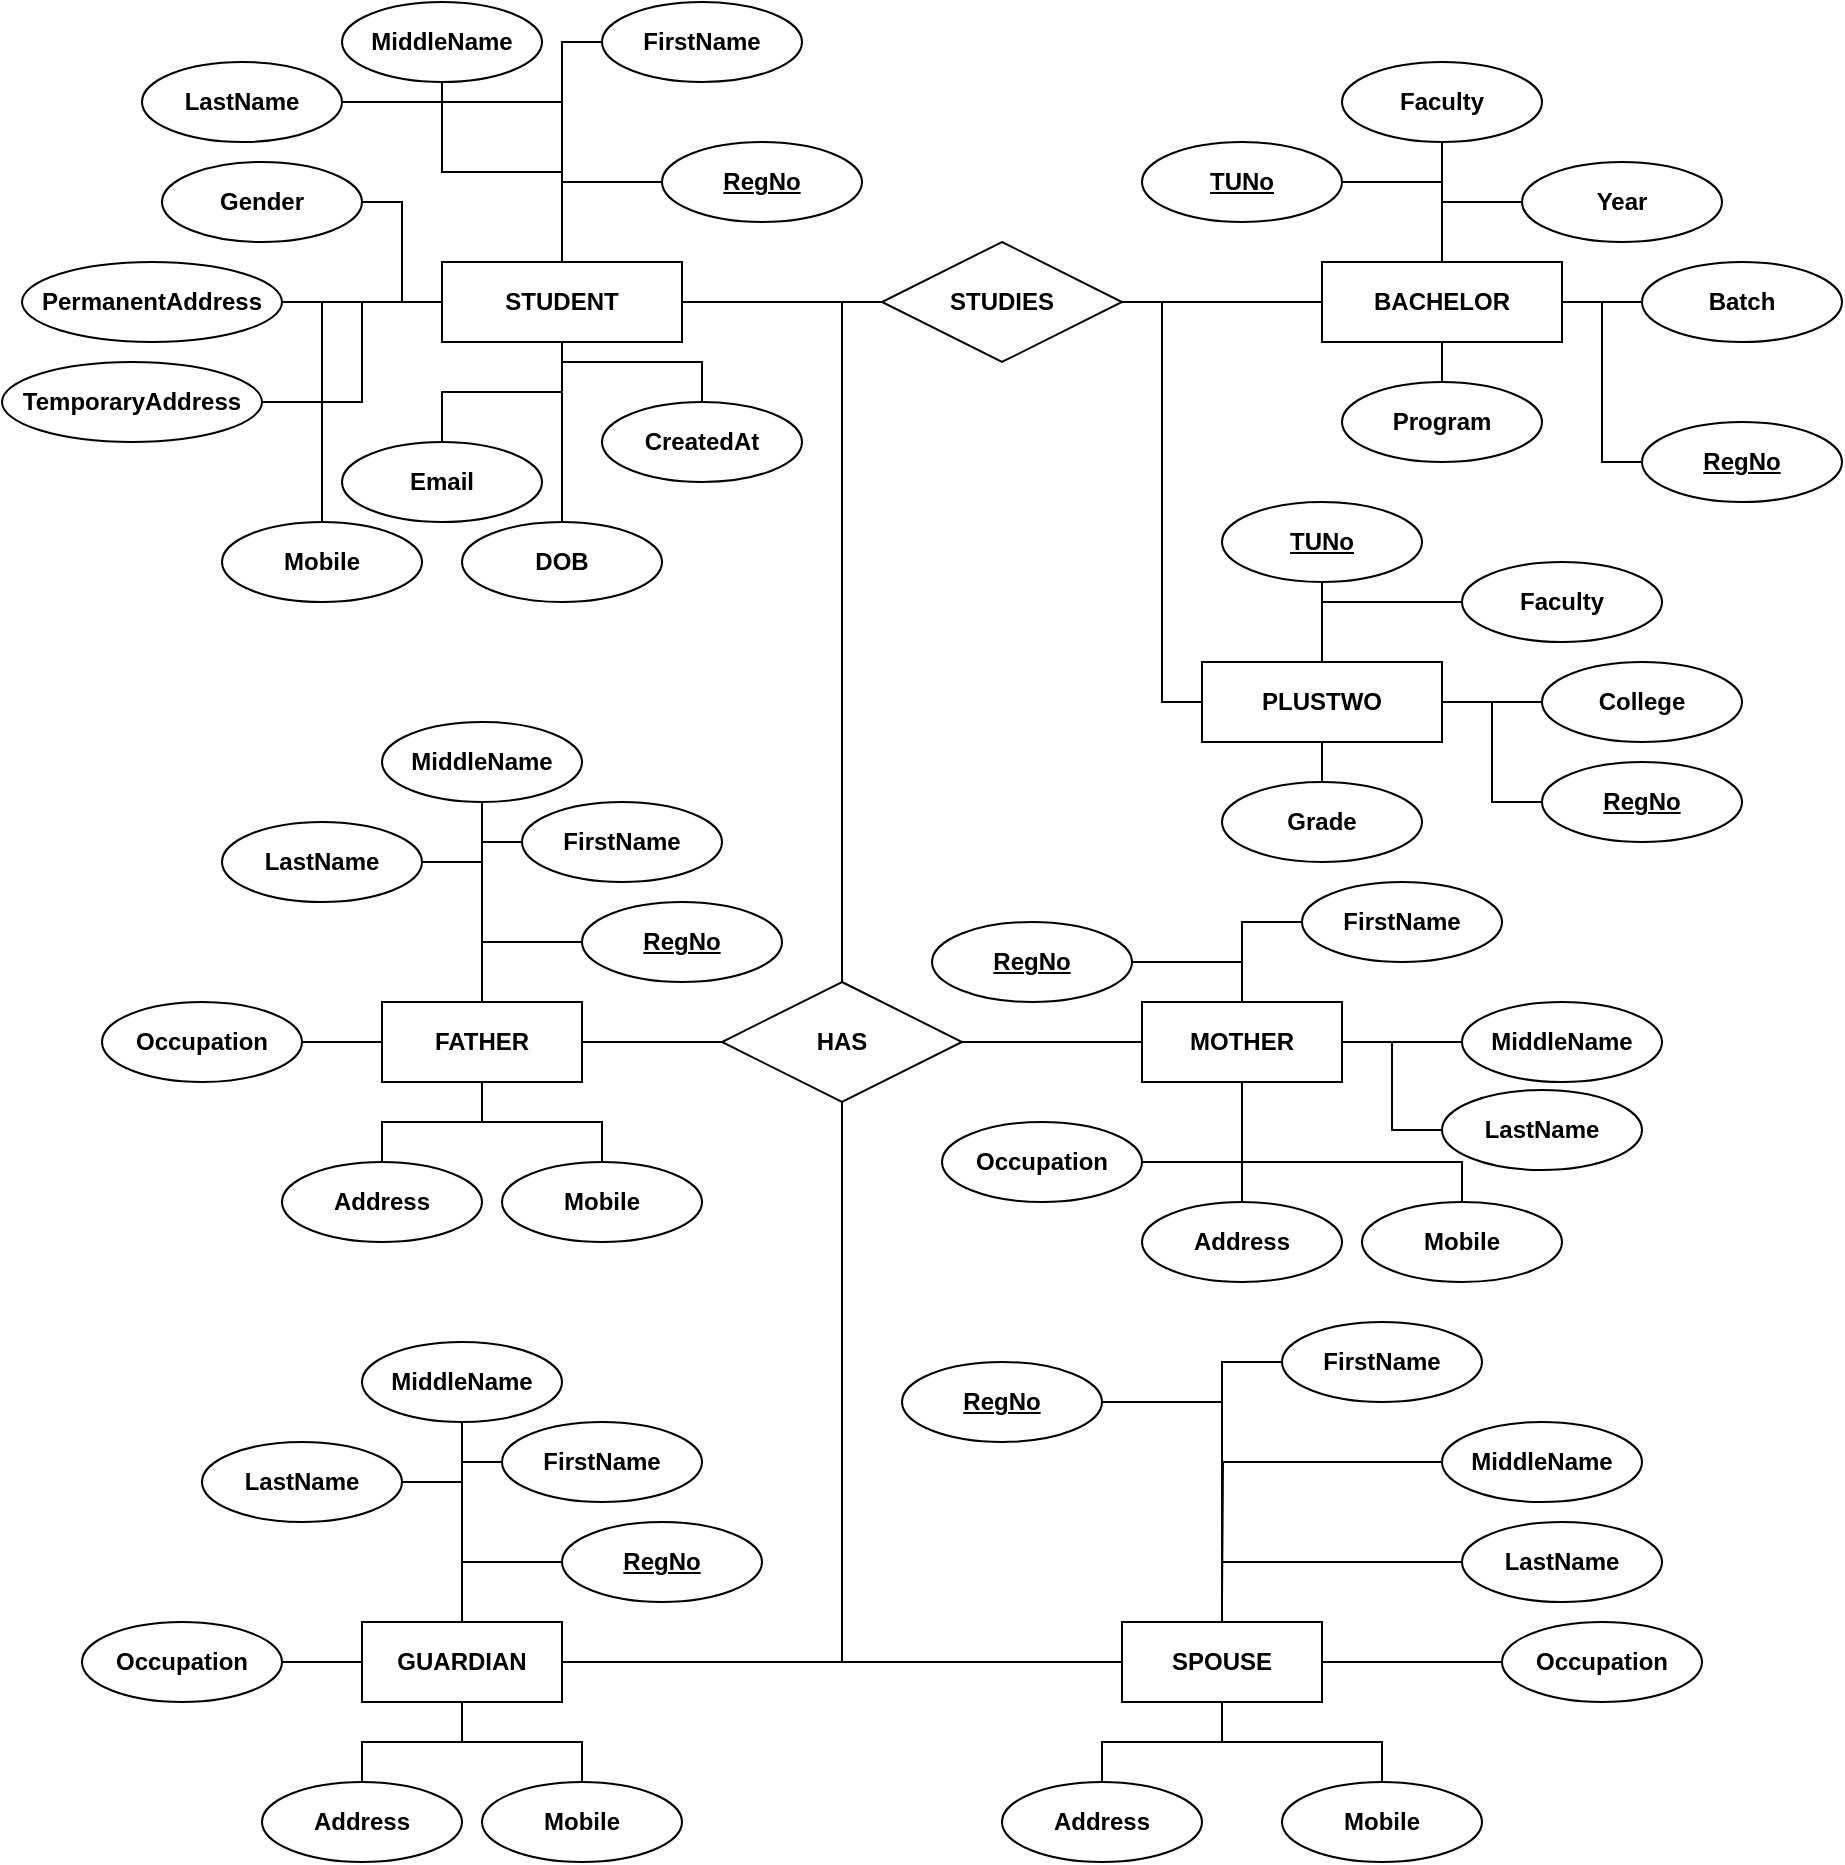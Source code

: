 <mxfile pages="2">
    <diagram id="flMZa_xKzqfJPFKXLGqJ" name="ER-Diagram">
        <mxGraphModel dx="581" dy="488" grid="1" gridSize="10" guides="1" tooltips="1" connect="1" arrows="1" fold="1" page="1" pageScale="1" pageWidth="1169" pageHeight="827" math="0" shadow="0">
            <root>
                <mxCell id="0"/>
                <mxCell id="1" parent="0"/>
                <mxCell id="q89Y1sPKiIkgIvJ2mbNi-43" style="edgeStyle=orthogonalEdgeStyle;rounded=0;orthogonalLoop=1;jettySize=auto;html=1;entryX=0;entryY=0.5;entryDx=0;entryDy=0;endArrow=none;endFill=0;exitX=1;exitY=0.5;exitDx=0;exitDy=0;" parent="1" source="q89Y1sPKiIkgIvJ2mbNi-22" target="q89Y1sPKiIkgIvJ2mbNi-29" edge="1">
                    <mxGeometry relative="1" as="geometry"/>
                </mxCell>
                <mxCell id="q89Y1sPKiIkgIvJ2mbNi-60" style="edgeStyle=orthogonalEdgeStyle;rounded=0;orthogonalLoop=1;jettySize=auto;html=1;endArrow=none;endFill=0;entryX=0;entryY=0.5;entryDx=0;entryDy=0;exitX=1;exitY=0.5;exitDx=0;exitDy=0;" parent="1" source="q89Y1sPKiIkgIvJ2mbNi-22" target="q89Y1sPKiIkgIvJ2mbNi-52" edge="1">
                    <mxGeometry relative="1" as="geometry">
                        <mxPoint x="680" y="460" as="targetPoint"/>
                    </mxGeometry>
                </mxCell>
                <mxCell id="q89Y1sPKiIkgIvJ2mbNi-22" value="&lt;b&gt;STUDIES&lt;/b&gt;" style="shape=rhombus;perimeter=rhombusPerimeter;whiteSpace=wrap;html=1;align=center;" parent="1" vertex="1">
                    <mxGeometry x="460" y="190" width="120" height="60" as="geometry"/>
                </mxCell>
                <mxCell id="q89Y1sPKiIkgIvJ2mbNi-23" style="edgeStyle=orthogonalEdgeStyle;rounded=0;orthogonalLoop=1;jettySize=auto;html=1;entryX=0;entryY=0.5;entryDx=0;entryDy=0;endArrow=none;endFill=0;exitX=1;exitY=0.5;exitDx=0;exitDy=0;" parent="1" source="q89Y1sPKiIkgIvJ2mbNi-29" target="q89Y1sPKiIkgIvJ2mbNi-31" edge="1">
                    <mxGeometry relative="1" as="geometry"/>
                </mxCell>
                <mxCell id="q89Y1sPKiIkgIvJ2mbNi-46" style="edgeStyle=orthogonalEdgeStyle;rounded=0;orthogonalLoop=1;jettySize=auto;html=1;endArrow=none;endFill=0;entryX=0.5;entryY=0;entryDx=0;entryDy=0;exitX=0.5;exitY=1;exitDx=0;exitDy=0;" parent="1" source="q89Y1sPKiIkgIvJ2mbNi-29" target="q89Y1sPKiIkgIvJ2mbNi-35" edge="1">
                    <mxGeometry relative="1" as="geometry"/>
                </mxCell>
                <mxCell id="q89Y1sPKiIkgIvJ2mbNi-47" style="edgeStyle=orthogonalEdgeStyle;rounded=0;orthogonalLoop=1;jettySize=auto;html=1;entryX=1;entryY=0.5;entryDx=0;entryDy=0;endArrow=none;endFill=0;exitX=0.5;exitY=0;exitDx=0;exitDy=0;" parent="1" source="q89Y1sPKiIkgIvJ2mbNi-29" target="q89Y1sPKiIkgIvJ2mbNi-44" edge="1">
                    <mxGeometry relative="1" as="geometry"/>
                </mxCell>
                <mxCell id="q89Y1sPKiIkgIvJ2mbNi-70" style="edgeStyle=orthogonalEdgeStyle;rounded=0;orthogonalLoop=1;jettySize=auto;html=1;entryX=0;entryY=0.5;entryDx=0;entryDy=0;endArrow=none;endFill=0;" parent="1" source="q89Y1sPKiIkgIvJ2mbNi-29" target="q89Y1sPKiIkgIvJ2mbNi-69" edge="1">
                    <mxGeometry relative="1" as="geometry"/>
                </mxCell>
                <mxCell id="q89Y1sPKiIkgIvJ2mbNi-29" value="&lt;b&gt;BACHELOR&lt;/b&gt;" style="whiteSpace=wrap;html=1;align=center;" parent="1" vertex="1">
                    <mxGeometry x="680" y="200" width="120" height="40" as="geometry"/>
                </mxCell>
                <mxCell id="q89Y1sPKiIkgIvJ2mbNi-31" value="&lt;b&gt;Batch&lt;/b&gt;" style="ellipse;whiteSpace=wrap;html=1;align=center;" parent="1" vertex="1">
                    <mxGeometry x="840" y="200" width="100" height="40" as="geometry"/>
                </mxCell>
                <mxCell id="q89Y1sPKiIkgIvJ2mbNi-32" style="edgeStyle=orthogonalEdgeStyle;rounded=0;orthogonalLoop=1;jettySize=auto;html=1;entryX=0.5;entryY=0;entryDx=0;entryDy=0;endArrow=none;endFill=0;exitX=0.5;exitY=1;exitDx=0;exitDy=0;" parent="1" source="q89Y1sPKiIkgIvJ2mbNi-33" target="q89Y1sPKiIkgIvJ2mbNi-29" edge="1">
                    <mxGeometry relative="1" as="geometry"/>
                </mxCell>
                <mxCell id="q89Y1sPKiIkgIvJ2mbNi-33" value="&lt;b&gt;Faculty&lt;/b&gt;" style="ellipse;whiteSpace=wrap;html=1;align=center;" parent="1" vertex="1">
                    <mxGeometry x="690" y="100" width="100" height="40" as="geometry"/>
                </mxCell>
                <mxCell id="q89Y1sPKiIkgIvJ2mbNi-35" value="&lt;b&gt;Program&lt;/b&gt;" style="ellipse;whiteSpace=wrap;html=1;align=center;" parent="1" vertex="1">
                    <mxGeometry x="690" y="260" width="100" height="40" as="geometry"/>
                </mxCell>
                <mxCell id="q89Y1sPKiIkgIvJ2mbNi-39" style="edgeStyle=orthogonalEdgeStyle;rounded=0;orthogonalLoop=1;jettySize=auto;html=1;entryX=0.5;entryY=0;entryDx=0;entryDy=0;endArrow=none;endFill=0;exitX=0;exitY=0.5;exitDx=0;exitDy=0;" parent="1" source="q89Y1sPKiIkgIvJ2mbNi-40" target="q89Y1sPKiIkgIvJ2mbNi-29" edge="1">
                    <mxGeometry relative="1" as="geometry"/>
                </mxCell>
                <mxCell id="q89Y1sPKiIkgIvJ2mbNi-40" value="&lt;b&gt;Year&lt;/b&gt;" style="ellipse;whiteSpace=wrap;html=1;align=center;" parent="1" vertex="1">
                    <mxGeometry x="780" y="150" width="100" height="40" as="geometry"/>
                </mxCell>
                <mxCell id="q89Y1sPKiIkgIvJ2mbNi-42" style="edgeStyle=orthogonalEdgeStyle;rounded=0;orthogonalLoop=1;jettySize=auto;html=1;entryX=0;entryY=0.5;entryDx=0;entryDy=0;endArrow=none;endFill=0;exitX=1;exitY=0.5;exitDx=0;exitDy=0;" parent="1" source="q89Y1sPKiIkgIvJ2mbNi-2" target="q89Y1sPKiIkgIvJ2mbNi-22" edge="1">
                    <mxGeometry relative="1" as="geometry"/>
                </mxCell>
                <mxCell id="q89Y1sPKiIkgIvJ2mbNi-44" value="&lt;b&gt;TUNo&lt;/b&gt;" style="ellipse;whiteSpace=wrap;html=1;align=center;fontStyle=4;" parent="1" vertex="1">
                    <mxGeometry x="590" y="140" width="100" height="40" as="geometry"/>
                </mxCell>
                <mxCell id="q89Y1sPKiIkgIvJ2mbNi-49" style="edgeStyle=orthogonalEdgeStyle;rounded=0;orthogonalLoop=1;jettySize=auto;html=1;entryX=0;entryY=0.5;entryDx=0;entryDy=0;endArrow=none;endFill=0;exitX=1;exitY=0.5;exitDx=0;exitDy=0;" parent="1" source="q89Y1sPKiIkgIvJ2mbNi-52" target="q89Y1sPKiIkgIvJ2mbNi-53" edge="1">
                    <mxGeometry relative="1" as="geometry"/>
                </mxCell>
                <mxCell id="q89Y1sPKiIkgIvJ2mbNi-50" style="edgeStyle=orthogonalEdgeStyle;rounded=0;orthogonalLoop=1;jettySize=auto;html=1;endArrow=none;endFill=0;entryX=0.5;entryY=0;entryDx=0;entryDy=0;exitX=0.5;exitY=1;exitDx=0;exitDy=0;" parent="1" source="q89Y1sPKiIkgIvJ2mbNi-52" target="q89Y1sPKiIkgIvJ2mbNi-56" edge="1">
                    <mxGeometry relative="1" as="geometry"/>
                </mxCell>
                <mxCell id="q89Y1sPKiIkgIvJ2mbNi-51" style="edgeStyle=orthogonalEdgeStyle;rounded=0;orthogonalLoop=1;jettySize=auto;html=1;entryX=0.5;entryY=1;entryDx=0;entryDy=0;endArrow=none;endFill=0;exitX=0.5;exitY=0;exitDx=0;exitDy=0;" parent="1" source="q89Y1sPKiIkgIvJ2mbNi-52" target="q89Y1sPKiIkgIvJ2mbNi-59" edge="1">
                    <mxGeometry relative="1" as="geometry"/>
                </mxCell>
                <mxCell id="q89Y1sPKiIkgIvJ2mbNi-72" style="edgeStyle=orthogonalEdgeStyle;rounded=0;orthogonalLoop=1;jettySize=auto;html=1;entryX=0;entryY=0.5;entryDx=0;entryDy=0;endArrow=none;endFill=0;exitX=1;exitY=0.5;exitDx=0;exitDy=0;" parent="1" source="q89Y1sPKiIkgIvJ2mbNi-52" target="q89Y1sPKiIkgIvJ2mbNi-71" edge="1">
                    <mxGeometry relative="1" as="geometry"/>
                </mxCell>
                <mxCell id="q89Y1sPKiIkgIvJ2mbNi-52" value="&lt;b&gt;PLUSTWO&lt;/b&gt;" style="whiteSpace=wrap;html=1;align=center;" parent="1" vertex="1">
                    <mxGeometry x="620" y="400" width="120" height="40" as="geometry"/>
                </mxCell>
                <mxCell id="q89Y1sPKiIkgIvJ2mbNi-53" value="&lt;b&gt;College&lt;/b&gt;" style="ellipse;whiteSpace=wrap;html=1;align=center;" parent="1" vertex="1">
                    <mxGeometry x="790" y="400" width="100" height="40" as="geometry"/>
                </mxCell>
                <mxCell id="q89Y1sPKiIkgIvJ2mbNi-54" style="edgeStyle=orthogonalEdgeStyle;rounded=0;orthogonalLoop=1;jettySize=auto;html=1;entryX=0.5;entryY=0;entryDx=0;entryDy=0;endArrow=none;endFill=0;exitX=0;exitY=0.5;exitDx=0;exitDy=0;" parent="1" source="q89Y1sPKiIkgIvJ2mbNi-55" target="q89Y1sPKiIkgIvJ2mbNi-52" edge="1">
                    <mxGeometry relative="1" as="geometry"/>
                </mxCell>
                <mxCell id="q89Y1sPKiIkgIvJ2mbNi-55" value="&lt;b&gt;Faculty&lt;/b&gt;" style="ellipse;whiteSpace=wrap;html=1;align=center;" parent="1" vertex="1">
                    <mxGeometry x="750" y="350" width="100" height="40" as="geometry"/>
                </mxCell>
                <mxCell id="q89Y1sPKiIkgIvJ2mbNi-56" value="&lt;b&gt;Grade&lt;/b&gt;" style="ellipse;whiteSpace=wrap;html=1;align=center;" parent="1" vertex="1">
                    <mxGeometry x="630" y="460" width="100" height="40" as="geometry"/>
                </mxCell>
                <mxCell id="q89Y1sPKiIkgIvJ2mbNi-59" value="&lt;b&gt;TUNo&lt;/b&gt;" style="ellipse;whiteSpace=wrap;html=1;align=center;fontStyle=4;" parent="1" vertex="1">
                    <mxGeometry x="630" y="320" width="100" height="40" as="geometry"/>
                </mxCell>
                <mxCell id="q89Y1sPKiIkgIvJ2mbNi-100" style="edgeStyle=orthogonalEdgeStyle;rounded=0;orthogonalLoop=1;jettySize=auto;html=1;endArrow=none;endFill=0;exitX=1;exitY=0.5;exitDx=0;exitDy=0;entryX=0;entryY=0.5;entryDx=0;entryDy=0;" parent="1" source="q89Y1sPKiIkgIvJ2mbNi-62" target="q89Y1sPKiIkgIvJ2mbNi-92" edge="1">
                    <mxGeometry relative="1" as="geometry"/>
                </mxCell>
                <mxCell id="q89Y1sPKiIkgIvJ2mbNi-62" value="&lt;b&gt;HAS&lt;/b&gt;" style="shape=rhombus;perimeter=rhombusPerimeter;whiteSpace=wrap;html=1;align=center;" parent="1" vertex="1">
                    <mxGeometry x="380" y="560" width="120" height="60" as="geometry"/>
                </mxCell>
                <mxCell id="q89Y1sPKiIkgIvJ2mbNi-63" style="edgeStyle=orthogonalEdgeStyle;rounded=0;orthogonalLoop=1;jettySize=auto;html=1;entryX=0.5;entryY=0;entryDx=0;entryDy=0;endArrow=none;endFill=0;exitX=1;exitY=0.5;exitDx=0;exitDy=0;" parent="1" source="q89Y1sPKiIkgIvJ2mbNi-2" target="q89Y1sPKiIkgIvJ2mbNi-62" edge="1">
                    <mxGeometry relative="1" as="geometry">
                        <mxPoint x="360" y="220" as="sourcePoint"/>
                    </mxGeometry>
                </mxCell>
                <mxCell id="q89Y1sPKiIkgIvJ2mbNi-67" style="edgeStyle=orthogonalEdgeStyle;rounded=0;orthogonalLoop=1;jettySize=auto;html=1;entryX=0;entryY=0.5;entryDx=0;entryDy=0;endArrow=none;endFill=0;exitX=1;exitY=0.5;exitDx=0;exitDy=0;" parent="1" source="q89Y1sPKiIkgIvJ2mbNi-64" target="q89Y1sPKiIkgIvJ2mbNi-62" edge="1">
                    <mxGeometry relative="1" as="geometry"/>
                </mxCell>
                <mxCell id="q89Y1sPKiIkgIvJ2mbNi-73" style="edgeStyle=orthogonalEdgeStyle;rounded=0;orthogonalLoop=1;jettySize=auto;html=1;entryX=0;entryY=0.5;entryDx=0;entryDy=0;endArrow=none;endFill=0;exitX=0.5;exitY=0;exitDx=0;exitDy=0;" parent="1" source="q89Y1sPKiIkgIvJ2mbNi-64" target="q89Y1sPKiIkgIvJ2mbNi-68" edge="1">
                    <mxGeometry relative="1" as="geometry"/>
                </mxCell>
                <mxCell id="q89Y1sPKiIkgIvJ2mbNi-90" value="" style="edgeStyle=orthogonalEdgeStyle;rounded=0;orthogonalLoop=1;jettySize=auto;html=1;endArrow=none;endFill=0;" parent="1" source="q89Y1sPKiIkgIvJ2mbNi-64" target="q89Y1sPKiIkgIvJ2mbNi-81" edge="1">
                    <mxGeometry relative="1" as="geometry"/>
                </mxCell>
                <mxCell id="q89Y1sPKiIkgIvJ2mbNi-64" value="&lt;b&gt;FATHER&lt;/b&gt;" style="whiteSpace=wrap;html=1;align=center;" parent="1" vertex="1">
                    <mxGeometry x="210" y="570" width="100" height="40" as="geometry"/>
                </mxCell>
                <mxCell id="q89Y1sPKiIkgIvJ2mbNi-2" value="&lt;b&gt;STUDENT&lt;/b&gt;" style="whiteSpace=wrap;html=1;align=center;" parent="1" vertex="1">
                    <mxGeometry x="240" y="200" width="120" height="40" as="geometry"/>
                </mxCell>
                <mxCell id="q89Y1sPKiIkgIvJ2mbNi-13" style="edgeStyle=orthogonalEdgeStyle;rounded=0;orthogonalLoop=1;jettySize=auto;html=1;entryX=0.5;entryY=0;entryDx=0;entryDy=0;endArrow=none;endFill=0;exitX=0;exitY=0.5;exitDx=0;exitDy=0;" parent="1" source="q89Y1sPKiIkgIvJ2mbNi-3" target="q89Y1sPKiIkgIvJ2mbNi-2" edge="1">
                    <mxGeometry relative="1" as="geometry"/>
                </mxCell>
                <mxCell id="q89Y1sPKiIkgIvJ2mbNi-3" value="&lt;b&gt;RegNo&lt;/b&gt;" style="ellipse;whiteSpace=wrap;html=1;align=center;fontStyle=4;" parent="1" vertex="1">
                    <mxGeometry x="350" y="140" width="100" height="40" as="geometry"/>
                </mxCell>
                <mxCell id="q89Y1sPKiIkgIvJ2mbNi-4" value="&lt;b&gt;FirstName&lt;/b&gt;" style="ellipse;whiteSpace=wrap;html=1;align=center;" parent="1" vertex="1">
                    <mxGeometry x="320" y="70" width="100" height="40" as="geometry"/>
                </mxCell>
                <mxCell id="q89Y1sPKiIkgIvJ2mbNi-12" style="edgeStyle=orthogonalEdgeStyle;rounded=0;orthogonalLoop=1;jettySize=auto;html=1;entryX=0;entryY=0.5;entryDx=0;entryDy=0;endArrow=none;endFill=0;exitX=0.5;exitY=0;exitDx=0;exitDy=0;" parent="1" source="q89Y1sPKiIkgIvJ2mbNi-2" target="q89Y1sPKiIkgIvJ2mbNi-4" edge="1">
                    <mxGeometry relative="1" as="geometry"/>
                </mxCell>
                <mxCell id="q89Y1sPKiIkgIvJ2mbNi-15" style="edgeStyle=orthogonalEdgeStyle;rounded=0;orthogonalLoop=1;jettySize=auto;html=1;entryX=0.5;entryY=0;entryDx=0;entryDy=0;endArrow=none;endFill=0;exitX=1;exitY=0.5;exitDx=0;exitDy=0;" parent="1" source="q89Y1sPKiIkgIvJ2mbNi-5" target="q89Y1sPKiIkgIvJ2mbNi-2" edge="1">
                    <mxGeometry relative="1" as="geometry"/>
                </mxCell>
                <mxCell id="q89Y1sPKiIkgIvJ2mbNi-5" value="&lt;b&gt;LastName&lt;/b&gt;" style="ellipse;whiteSpace=wrap;html=1;align=center;" parent="1" vertex="1">
                    <mxGeometry x="90" y="100" width="100" height="40" as="geometry"/>
                </mxCell>
                <mxCell id="q89Y1sPKiIkgIvJ2mbNi-6" value="&lt;b&gt;Gender&lt;/b&gt;" style="ellipse;whiteSpace=wrap;html=1;align=center;" parent="1" vertex="1">
                    <mxGeometry x="100" y="150" width="100" height="40" as="geometry"/>
                </mxCell>
                <mxCell id="q89Y1sPKiIkgIvJ2mbNi-17" style="edgeStyle=orthogonalEdgeStyle;rounded=0;orthogonalLoop=1;jettySize=auto;html=1;entryX=1;entryY=0.5;entryDx=0;entryDy=0;endArrow=none;endFill=0;exitX=0;exitY=0.5;exitDx=0;exitDy=0;" parent="1" source="q89Y1sPKiIkgIvJ2mbNi-2" target="q89Y1sPKiIkgIvJ2mbNi-6" edge="1">
                    <mxGeometry relative="1" as="geometry"/>
                </mxCell>
                <mxCell id="q89Y1sPKiIkgIvJ2mbNi-7" value="&lt;b&gt;PermanentAddress&lt;/b&gt;" style="ellipse;whiteSpace=wrap;html=1;align=center;" parent="1" vertex="1">
                    <mxGeometry x="30" y="200" width="130" height="40" as="geometry"/>
                </mxCell>
                <mxCell id="q89Y1sPKiIkgIvJ2mbNi-18" style="edgeStyle=orthogonalEdgeStyle;rounded=0;orthogonalLoop=1;jettySize=auto;html=1;entryX=1;entryY=0.5;entryDx=0;entryDy=0;endArrow=none;endFill=0;exitX=0;exitY=0.5;exitDx=0;exitDy=0;" parent="1" source="q89Y1sPKiIkgIvJ2mbNi-2" target="q89Y1sPKiIkgIvJ2mbNi-7" edge="1">
                    <mxGeometry relative="1" as="geometry"/>
                </mxCell>
                <mxCell id="q89Y1sPKiIkgIvJ2mbNi-8" value="&lt;b&gt;Mobile&lt;/b&gt;" style="ellipse;whiteSpace=wrap;html=1;align=center;" parent="1" vertex="1">
                    <mxGeometry x="130" y="330" width="100" height="40" as="geometry"/>
                </mxCell>
                <mxCell id="q89Y1sPKiIkgIvJ2mbNi-19" style="edgeStyle=orthogonalEdgeStyle;rounded=0;orthogonalLoop=1;jettySize=auto;html=1;entryX=0.5;entryY=0;entryDx=0;entryDy=0;endArrow=none;endFill=0;exitX=0;exitY=0.5;exitDx=0;exitDy=0;exitPerimeter=0;" parent="1" source="q89Y1sPKiIkgIvJ2mbNi-2" target="q89Y1sPKiIkgIvJ2mbNi-8" edge="1">
                    <mxGeometry relative="1" as="geometry"/>
                </mxCell>
                <mxCell id="q89Y1sPKiIkgIvJ2mbNi-9" value="&lt;b&gt;Email&lt;/b&gt;" style="ellipse;whiteSpace=wrap;html=1;align=center;" parent="1" vertex="1">
                    <mxGeometry x="190" y="290" width="100" height="40" as="geometry"/>
                </mxCell>
                <mxCell id="q89Y1sPKiIkgIvJ2mbNi-20" style="edgeStyle=orthogonalEdgeStyle;rounded=0;orthogonalLoop=1;jettySize=auto;html=1;endArrow=none;endFill=0;exitX=0.5;exitY=1;exitDx=0;exitDy=0;entryX=0.5;entryY=0;entryDx=0;entryDy=0;" parent="1" source="q89Y1sPKiIkgIvJ2mbNi-2" target="q89Y1sPKiIkgIvJ2mbNi-9" edge="1">
                    <mxGeometry relative="1" as="geometry"/>
                </mxCell>
                <mxCell id="q89Y1sPKiIkgIvJ2mbNi-21" style="edgeStyle=orthogonalEdgeStyle;rounded=0;orthogonalLoop=1;jettySize=auto;html=1;endArrow=none;endFill=0;entryX=0.5;entryY=0;entryDx=0;entryDy=0;" parent="1" source="q89Y1sPKiIkgIvJ2mbNi-2" target="q89Y1sPKiIkgIvJ2mbNi-66" edge="1">
                    <mxGeometry relative="1" as="geometry">
                        <mxPoint x="290" y="350" as="targetPoint"/>
                    </mxGeometry>
                </mxCell>
                <mxCell id="q89Y1sPKiIkgIvJ2mbNi-14" style="edgeStyle=orthogonalEdgeStyle;rounded=0;orthogonalLoop=1;jettySize=auto;html=1;entryX=0.5;entryY=0;entryDx=0;entryDy=0;endArrow=none;endFill=0;exitX=0.5;exitY=1;exitDx=0;exitDy=0;" parent="1" source="q89Y1sPKiIkgIvJ2mbNi-11" target="q89Y1sPKiIkgIvJ2mbNi-2" edge="1">
                    <mxGeometry relative="1" as="geometry"/>
                </mxCell>
                <mxCell id="q89Y1sPKiIkgIvJ2mbNi-11" value="&lt;b&gt;MiddleName&lt;/b&gt;" style="ellipse;whiteSpace=wrap;html=1;align=center;" parent="1" vertex="1">
                    <mxGeometry x="190" y="70" width="100" height="40" as="geometry"/>
                </mxCell>
                <mxCell id="q89Y1sPKiIkgIvJ2mbNi-65" style="edgeStyle=orthogonalEdgeStyle;rounded=0;orthogonalLoop=1;jettySize=auto;html=1;exitX=0.5;exitY=1;exitDx=0;exitDy=0;endArrow=none;endFill=0;" parent="1" edge="1">
                    <mxGeometry relative="1" as="geometry">
                        <mxPoint x="300" y="374" as="sourcePoint"/>
                        <mxPoint x="300" y="374" as="targetPoint"/>
                    </mxGeometry>
                </mxCell>
                <mxCell id="q89Y1sPKiIkgIvJ2mbNi-66" value="&lt;b&gt;DOB&lt;/b&gt;" style="ellipse;whiteSpace=wrap;html=1;align=center;" parent="1" vertex="1">
                    <mxGeometry x="250" y="330" width="100" height="40" as="geometry"/>
                </mxCell>
                <mxCell id="q89Y1sPKiIkgIvJ2mbNi-68" value="&lt;b&gt;RegNo&lt;/b&gt;" style="ellipse;whiteSpace=wrap;html=1;align=center;fontStyle=4;" parent="1" vertex="1">
                    <mxGeometry x="310" y="520" width="100" height="40" as="geometry"/>
                </mxCell>
                <mxCell id="q89Y1sPKiIkgIvJ2mbNi-69" value="&lt;b&gt;RegNo&lt;/b&gt;" style="ellipse;whiteSpace=wrap;html=1;align=center;fontStyle=4;" parent="1" vertex="1">
                    <mxGeometry x="840" y="280" width="100" height="40" as="geometry"/>
                </mxCell>
                <mxCell id="q89Y1sPKiIkgIvJ2mbNi-71" value="&lt;b&gt;RegNo&lt;/b&gt;" style="ellipse;whiteSpace=wrap;html=1;align=center;fontStyle=4;" parent="1" vertex="1">
                    <mxGeometry x="790" y="450" width="100" height="40" as="geometry"/>
                </mxCell>
                <mxCell id="q89Y1sPKiIkgIvJ2mbNi-79" style="edgeStyle=orthogonalEdgeStyle;rounded=0;orthogonalLoop=1;jettySize=auto;html=1;endArrow=none;endFill=0;exitX=0;exitY=0.5;exitDx=0;exitDy=0;entryX=0.5;entryY=0;entryDx=0;entryDy=0;" parent="1" source="q89Y1sPKiIkgIvJ2mbNi-74" target="q89Y1sPKiIkgIvJ2mbNi-64" edge="1">
                    <mxGeometry relative="1" as="geometry">
                        <mxPoint x="170" y="570" as="targetPoint"/>
                    </mxGeometry>
                </mxCell>
                <mxCell id="q89Y1sPKiIkgIvJ2mbNi-74" value="&lt;b&gt;FirstName&lt;/b&gt;" style="ellipse;whiteSpace=wrap;html=1;align=center;" parent="1" vertex="1">
                    <mxGeometry x="280" y="470" width="100" height="40" as="geometry"/>
                </mxCell>
                <mxCell id="q89Y1sPKiIkgIvJ2mbNi-77" style="edgeStyle=orthogonalEdgeStyle;rounded=0;orthogonalLoop=1;jettySize=auto;html=1;entryX=0.5;entryY=0;entryDx=0;entryDy=0;endArrow=none;endFill=0;exitX=1;exitY=0.5;exitDx=0;exitDy=0;" parent="1" source="q89Y1sPKiIkgIvJ2mbNi-75" target="q89Y1sPKiIkgIvJ2mbNi-64" edge="1">
                    <mxGeometry relative="1" as="geometry"/>
                </mxCell>
                <mxCell id="q89Y1sPKiIkgIvJ2mbNi-75" value="&lt;b&gt;LastName&lt;/b&gt;" style="ellipse;whiteSpace=wrap;html=1;align=center;" parent="1" vertex="1">
                    <mxGeometry x="130" y="480" width="100" height="40" as="geometry"/>
                </mxCell>
                <mxCell id="q89Y1sPKiIkgIvJ2mbNi-78" style="edgeStyle=orthogonalEdgeStyle;rounded=0;orthogonalLoop=1;jettySize=auto;html=1;entryX=0.5;entryY=0;entryDx=0;entryDy=0;endArrow=none;endFill=0;exitX=0.5;exitY=1;exitDx=0;exitDy=0;" parent="1" source="q89Y1sPKiIkgIvJ2mbNi-76" target="q89Y1sPKiIkgIvJ2mbNi-64" edge="1">
                    <mxGeometry relative="1" as="geometry"/>
                </mxCell>
                <mxCell id="q89Y1sPKiIkgIvJ2mbNi-76" value="&lt;b&gt;MiddleName&lt;/b&gt;" style="ellipse;whiteSpace=wrap;html=1;align=center;" parent="1" vertex="1">
                    <mxGeometry x="210" y="430" width="100" height="40" as="geometry"/>
                </mxCell>
                <mxCell id="q89Y1sPKiIkgIvJ2mbNi-81" value="&lt;b&gt;Mobile&lt;/b&gt;" style="ellipse;whiteSpace=wrap;html=1;align=center;" parent="1" vertex="1">
                    <mxGeometry x="270" y="650" width="100" height="40" as="geometry"/>
                </mxCell>
                <mxCell id="q89Y1sPKiIkgIvJ2mbNi-91" value="" style="edgeStyle=orthogonalEdgeStyle;rounded=0;orthogonalLoop=1;jettySize=auto;html=1;endArrow=none;endFill=0;" parent="1" source="q89Y1sPKiIkgIvJ2mbNi-82" target="q89Y1sPKiIkgIvJ2mbNi-64" edge="1">
                    <mxGeometry relative="1" as="geometry"/>
                </mxCell>
                <mxCell id="q89Y1sPKiIkgIvJ2mbNi-82" value="&lt;b&gt;Address&lt;/b&gt;" style="ellipse;whiteSpace=wrap;html=1;align=center;" parent="1" vertex="1">
                    <mxGeometry x="160" y="650" width="100" height="40" as="geometry"/>
                </mxCell>
                <mxCell id="q89Y1sPKiIkgIvJ2mbNi-85" value="" style="edgeStyle=orthogonalEdgeStyle;rounded=0;orthogonalLoop=1;jettySize=auto;html=1;endArrow=none;endFill=0;entryX=0;entryY=0.5;entryDx=0;entryDy=0;exitX=1;exitY=0.5;exitDx=0;exitDy=0;" parent="1" source="q89Y1sPKiIkgIvJ2mbNi-83" target="q89Y1sPKiIkgIvJ2mbNi-64" edge="1">
                    <mxGeometry relative="1" as="geometry"/>
                </mxCell>
                <mxCell id="q89Y1sPKiIkgIvJ2mbNi-83" value="&lt;b&gt;Occupation&lt;/b&gt;" style="ellipse;whiteSpace=wrap;html=1;align=center;" parent="1" vertex="1">
                    <mxGeometry x="70" y="570" width="100" height="40" as="geometry"/>
                </mxCell>
                <mxCell id="q89Y1sPKiIkgIvJ2mbNi-92" value="&lt;b&gt;MOTHER&lt;/b&gt;" style="whiteSpace=wrap;html=1;align=center;" parent="1" vertex="1">
                    <mxGeometry x="590" y="570" width="100" height="40" as="geometry"/>
                </mxCell>
                <mxCell id="q89Y1sPKiIkgIvJ2mbNi-101" style="edgeStyle=orthogonalEdgeStyle;rounded=0;orthogonalLoop=1;jettySize=auto;html=1;entryX=0.5;entryY=0;entryDx=0;entryDy=0;endArrow=none;endFill=0;exitX=1;exitY=0.5;exitDx=0;exitDy=0;" parent="1" source="q89Y1sPKiIkgIvJ2mbNi-93" target="q89Y1sPKiIkgIvJ2mbNi-92" edge="1">
                    <mxGeometry relative="1" as="geometry"/>
                </mxCell>
                <mxCell id="q89Y1sPKiIkgIvJ2mbNi-93" value="&lt;b&gt;RegNo&lt;/b&gt;" style="ellipse;whiteSpace=wrap;html=1;align=center;fontStyle=4;" parent="1" vertex="1">
                    <mxGeometry x="485" y="530" width="100" height="40" as="geometry"/>
                </mxCell>
                <mxCell id="q89Y1sPKiIkgIvJ2mbNi-102" style="edgeStyle=orthogonalEdgeStyle;rounded=0;orthogonalLoop=1;jettySize=auto;html=1;entryX=0.5;entryY=0;entryDx=0;entryDy=0;endArrow=none;endFill=0;exitX=0;exitY=0.5;exitDx=0;exitDy=0;" parent="1" source="q89Y1sPKiIkgIvJ2mbNi-94" target="q89Y1sPKiIkgIvJ2mbNi-92" edge="1">
                    <mxGeometry relative="1" as="geometry"/>
                </mxCell>
                <mxCell id="q89Y1sPKiIkgIvJ2mbNi-94" value="&lt;b&gt;FirstName&lt;/b&gt;" style="ellipse;whiteSpace=wrap;html=1;align=center;" parent="1" vertex="1">
                    <mxGeometry x="670" y="510" width="100" height="40" as="geometry"/>
                </mxCell>
                <mxCell id="q89Y1sPKiIkgIvJ2mbNi-103" style="edgeStyle=orthogonalEdgeStyle;rounded=0;orthogonalLoop=1;jettySize=auto;html=1;entryX=1;entryY=0.5;entryDx=0;entryDy=0;endArrow=none;endFill=0;exitX=0;exitY=0.5;exitDx=0;exitDy=0;" parent="1" source="q89Y1sPKiIkgIvJ2mbNi-95" target="q89Y1sPKiIkgIvJ2mbNi-92" edge="1">
                    <mxGeometry relative="1" as="geometry"/>
                </mxCell>
                <mxCell id="q89Y1sPKiIkgIvJ2mbNi-95" value="&lt;b&gt;MiddleName&lt;/b&gt;" style="ellipse;whiteSpace=wrap;html=1;align=center;" parent="1" vertex="1">
                    <mxGeometry x="750" y="570" width="100" height="40" as="geometry"/>
                </mxCell>
                <mxCell id="q89Y1sPKiIkgIvJ2mbNi-104" style="edgeStyle=orthogonalEdgeStyle;rounded=0;orthogonalLoop=1;jettySize=auto;html=1;entryX=1;entryY=0.5;entryDx=0;entryDy=0;endArrow=none;endFill=0;exitX=0;exitY=0.5;exitDx=0;exitDy=0;" parent="1" source="q89Y1sPKiIkgIvJ2mbNi-96" target="q89Y1sPKiIkgIvJ2mbNi-92" edge="1">
                    <mxGeometry relative="1" as="geometry"/>
                </mxCell>
                <mxCell id="q89Y1sPKiIkgIvJ2mbNi-96" value="&lt;b&gt;LastName&lt;/b&gt;" style="ellipse;whiteSpace=wrap;html=1;align=center;" parent="1" vertex="1">
                    <mxGeometry x="740" y="614" width="100" height="40" as="geometry"/>
                </mxCell>
                <mxCell id="q89Y1sPKiIkgIvJ2mbNi-106" style="edgeStyle=orthogonalEdgeStyle;rounded=0;orthogonalLoop=1;jettySize=auto;html=1;entryX=0.5;entryY=1;entryDx=0;entryDy=0;endArrow=none;endFill=0;exitX=1;exitY=0.5;exitDx=0;exitDy=0;" parent="1" source="q89Y1sPKiIkgIvJ2mbNi-97" target="q89Y1sPKiIkgIvJ2mbNi-92" edge="1">
                    <mxGeometry relative="1" as="geometry"/>
                </mxCell>
                <mxCell id="q89Y1sPKiIkgIvJ2mbNi-97" value="&lt;b&gt;Occupation&lt;/b&gt;" style="ellipse;whiteSpace=wrap;html=1;align=center;" parent="1" vertex="1">
                    <mxGeometry x="490" y="630" width="100" height="40" as="geometry"/>
                </mxCell>
                <mxCell id="q89Y1sPKiIkgIvJ2mbNi-105" style="edgeStyle=orthogonalEdgeStyle;rounded=0;orthogonalLoop=1;jettySize=auto;html=1;entryX=0.5;entryY=1;entryDx=0;entryDy=0;endArrow=none;endFill=0;" parent="1" source="q89Y1sPKiIkgIvJ2mbNi-98" target="q89Y1sPKiIkgIvJ2mbNi-92" edge="1">
                    <mxGeometry relative="1" as="geometry"/>
                </mxCell>
                <mxCell id="q89Y1sPKiIkgIvJ2mbNi-98" value="&lt;b&gt;Address&lt;/b&gt;" style="ellipse;whiteSpace=wrap;html=1;align=center;" parent="1" vertex="1">
                    <mxGeometry x="590" y="670" width="100" height="40" as="geometry"/>
                </mxCell>
                <mxCell id="q89Y1sPKiIkgIvJ2mbNi-107" style="edgeStyle=orthogonalEdgeStyle;rounded=0;orthogonalLoop=1;jettySize=auto;html=1;entryX=0.5;entryY=1;entryDx=0;entryDy=0;endArrow=none;endFill=0;exitX=0.5;exitY=0;exitDx=0;exitDy=0;" parent="1" source="q89Y1sPKiIkgIvJ2mbNi-99" target="q89Y1sPKiIkgIvJ2mbNi-92" edge="1">
                    <mxGeometry relative="1" as="geometry">
                        <mxPoint x="750" y="660" as="sourcePoint"/>
                        <Array as="points">
                            <mxPoint x="750" y="650"/>
                            <mxPoint x="640" y="650"/>
                        </Array>
                    </mxGeometry>
                </mxCell>
                <mxCell id="q89Y1sPKiIkgIvJ2mbNi-99" value="&lt;b&gt;Mobile&lt;/b&gt;" style="ellipse;whiteSpace=wrap;html=1;align=center;" parent="1" vertex="1">
                    <mxGeometry x="700" y="670" width="100" height="40" as="geometry"/>
                </mxCell>
                <mxCell id="q89Y1sPKiIkgIvJ2mbNi-112" style="edgeStyle=orthogonalEdgeStyle;rounded=0;orthogonalLoop=1;jettySize=auto;html=1;endArrow=none;endFill=0;exitX=0.5;exitY=1;exitDx=0;exitDy=0;entryX=0;entryY=0.5;entryDx=0;entryDy=0;" parent="1" source="q89Y1sPKiIkgIvJ2mbNi-62" target="q89Y1sPKiIkgIvJ2mbNi-130" edge="1">
                    <mxGeometry relative="1" as="geometry">
                        <mxPoint x="490" y="900" as="sourcePoint"/>
                    </mxGeometry>
                </mxCell>
                <mxCell id="q89Y1sPKiIkgIvJ2mbNi-114" style="edgeStyle=orthogonalEdgeStyle;rounded=0;orthogonalLoop=1;jettySize=auto;html=1;entryX=0.5;entryY=1;entryDx=0;entryDy=0;endArrow=none;endFill=0;exitX=1;exitY=0.5;exitDx=0;exitDy=0;" parent="1" source="q89Y1sPKiIkgIvJ2mbNi-117" target="q89Y1sPKiIkgIvJ2mbNi-62" edge="1">
                    <mxGeometry relative="1" as="geometry">
                        <mxPoint x="370" y="900" as="targetPoint"/>
                    </mxGeometry>
                </mxCell>
                <mxCell id="q89Y1sPKiIkgIvJ2mbNi-115" style="edgeStyle=orthogonalEdgeStyle;rounded=0;orthogonalLoop=1;jettySize=auto;html=1;entryX=0;entryY=0.5;entryDx=0;entryDy=0;endArrow=none;endFill=0;exitX=0.5;exitY=0;exitDx=0;exitDy=0;" parent="1" source="q89Y1sPKiIkgIvJ2mbNi-117" target="q89Y1sPKiIkgIvJ2mbNi-118" edge="1">
                    <mxGeometry relative="1" as="geometry"/>
                </mxCell>
                <mxCell id="q89Y1sPKiIkgIvJ2mbNi-116" value="" style="edgeStyle=orthogonalEdgeStyle;rounded=0;orthogonalLoop=1;jettySize=auto;html=1;endArrow=none;endFill=0;" parent="1" source="q89Y1sPKiIkgIvJ2mbNi-117" target="q89Y1sPKiIkgIvJ2mbNi-125" edge="1">
                    <mxGeometry relative="1" as="geometry"/>
                </mxCell>
                <mxCell id="q89Y1sPKiIkgIvJ2mbNi-117" value="&lt;b&gt;GUARDIAN&lt;/b&gt;" style="whiteSpace=wrap;html=1;align=center;" parent="1" vertex="1">
                    <mxGeometry x="200" y="880" width="100" height="40" as="geometry"/>
                </mxCell>
                <mxCell id="q89Y1sPKiIkgIvJ2mbNi-118" value="&lt;b&gt;RegNo&lt;/b&gt;" style="ellipse;whiteSpace=wrap;html=1;align=center;fontStyle=4;" parent="1" vertex="1">
                    <mxGeometry x="300" y="830" width="100" height="40" as="geometry"/>
                </mxCell>
                <mxCell id="q89Y1sPKiIkgIvJ2mbNi-119" style="edgeStyle=orthogonalEdgeStyle;rounded=0;orthogonalLoop=1;jettySize=auto;html=1;endArrow=none;endFill=0;exitX=0;exitY=0.5;exitDx=0;exitDy=0;entryX=0.5;entryY=0;entryDx=0;entryDy=0;" parent="1" source="q89Y1sPKiIkgIvJ2mbNi-120" target="q89Y1sPKiIkgIvJ2mbNi-117" edge="1">
                    <mxGeometry relative="1" as="geometry">
                        <mxPoint x="160" y="880" as="targetPoint"/>
                    </mxGeometry>
                </mxCell>
                <mxCell id="q89Y1sPKiIkgIvJ2mbNi-120" value="&lt;b&gt;FirstName&lt;/b&gt;" style="ellipse;whiteSpace=wrap;html=1;align=center;" parent="1" vertex="1">
                    <mxGeometry x="270" y="780" width="100" height="40" as="geometry"/>
                </mxCell>
                <mxCell id="q89Y1sPKiIkgIvJ2mbNi-121" style="edgeStyle=orthogonalEdgeStyle;rounded=0;orthogonalLoop=1;jettySize=auto;html=1;entryX=0.5;entryY=0;entryDx=0;entryDy=0;endArrow=none;endFill=0;exitX=1;exitY=0.5;exitDx=0;exitDy=0;" parent="1" source="q89Y1sPKiIkgIvJ2mbNi-122" target="q89Y1sPKiIkgIvJ2mbNi-117" edge="1">
                    <mxGeometry relative="1" as="geometry"/>
                </mxCell>
                <mxCell id="q89Y1sPKiIkgIvJ2mbNi-122" value="&lt;b&gt;LastName&lt;/b&gt;" style="ellipse;whiteSpace=wrap;html=1;align=center;" parent="1" vertex="1">
                    <mxGeometry x="120" y="790" width="100" height="40" as="geometry"/>
                </mxCell>
                <mxCell id="q89Y1sPKiIkgIvJ2mbNi-123" style="edgeStyle=orthogonalEdgeStyle;rounded=0;orthogonalLoop=1;jettySize=auto;html=1;entryX=0.5;entryY=0;entryDx=0;entryDy=0;endArrow=none;endFill=0;exitX=0.5;exitY=1;exitDx=0;exitDy=0;" parent="1" source="q89Y1sPKiIkgIvJ2mbNi-124" target="q89Y1sPKiIkgIvJ2mbNi-117" edge="1">
                    <mxGeometry relative="1" as="geometry"/>
                </mxCell>
                <mxCell id="q89Y1sPKiIkgIvJ2mbNi-124" value="&lt;b&gt;MiddleName&lt;/b&gt;" style="ellipse;whiteSpace=wrap;html=1;align=center;" parent="1" vertex="1">
                    <mxGeometry x="200" y="740" width="100" height="40" as="geometry"/>
                </mxCell>
                <mxCell id="q89Y1sPKiIkgIvJ2mbNi-125" value="&lt;b&gt;Mobile&lt;/b&gt;" style="ellipse;whiteSpace=wrap;html=1;align=center;" parent="1" vertex="1">
                    <mxGeometry x="260" y="960" width="100" height="40" as="geometry"/>
                </mxCell>
                <mxCell id="q89Y1sPKiIkgIvJ2mbNi-126" value="" style="edgeStyle=orthogonalEdgeStyle;rounded=0;orthogonalLoop=1;jettySize=auto;html=1;endArrow=none;endFill=0;" parent="1" source="q89Y1sPKiIkgIvJ2mbNi-127" target="q89Y1sPKiIkgIvJ2mbNi-117" edge="1">
                    <mxGeometry relative="1" as="geometry"/>
                </mxCell>
                <mxCell id="q89Y1sPKiIkgIvJ2mbNi-127" value="&lt;b&gt;Address&lt;/b&gt;" style="ellipse;whiteSpace=wrap;html=1;align=center;" parent="1" vertex="1">
                    <mxGeometry x="150" y="960" width="100" height="40" as="geometry"/>
                </mxCell>
                <mxCell id="q89Y1sPKiIkgIvJ2mbNi-128" value="" style="edgeStyle=orthogonalEdgeStyle;rounded=0;orthogonalLoop=1;jettySize=auto;html=1;endArrow=none;endFill=0;entryX=0;entryY=0.5;entryDx=0;entryDy=0;exitX=1;exitY=0.5;exitDx=0;exitDy=0;" parent="1" source="q89Y1sPKiIkgIvJ2mbNi-129" target="q89Y1sPKiIkgIvJ2mbNi-117" edge="1">
                    <mxGeometry relative="1" as="geometry"/>
                </mxCell>
                <mxCell id="q89Y1sPKiIkgIvJ2mbNi-129" value="&lt;b&gt;Occupation&lt;/b&gt;" style="ellipse;whiteSpace=wrap;html=1;align=center;" parent="1" vertex="1">
                    <mxGeometry x="60" y="880" width="100" height="40" as="geometry"/>
                </mxCell>
                <mxCell id="q89Y1sPKiIkgIvJ2mbNi-147" value="" style="edgeStyle=orthogonalEdgeStyle;rounded=0;orthogonalLoop=1;jettySize=auto;html=1;endArrow=none;endFill=0;" parent="1" source="q89Y1sPKiIkgIvJ2mbNi-130" target="q89Y1sPKiIkgIvJ2mbNi-144" edge="1">
                    <mxGeometry relative="1" as="geometry"/>
                </mxCell>
                <mxCell id="q89Y1sPKiIkgIvJ2mbNi-148" style="edgeStyle=orthogonalEdgeStyle;rounded=0;orthogonalLoop=1;jettySize=auto;html=1;endArrow=none;endFill=0;" parent="1" source="q89Y1sPKiIkgIvJ2mbNi-130" target="q89Y1sPKiIkgIvJ2mbNi-142" edge="1">
                    <mxGeometry relative="1" as="geometry"/>
                </mxCell>
                <mxCell id="q89Y1sPKiIkgIvJ2mbNi-130" value="&lt;b&gt;SPOUSE&lt;/b&gt;" style="whiteSpace=wrap;html=1;align=center;" parent="1" vertex="1">
                    <mxGeometry x="580" y="880" width="100" height="40" as="geometry"/>
                </mxCell>
                <mxCell id="q89Y1sPKiIkgIvJ2mbNi-131" style="edgeStyle=orthogonalEdgeStyle;rounded=0;orthogonalLoop=1;jettySize=auto;html=1;entryX=0.5;entryY=0;entryDx=0;entryDy=0;endArrow=none;endFill=0;exitX=1;exitY=0.5;exitDx=0;exitDy=0;" parent="1" source="q89Y1sPKiIkgIvJ2mbNi-132" target="q89Y1sPKiIkgIvJ2mbNi-130" edge="1">
                    <mxGeometry relative="1" as="geometry"/>
                </mxCell>
                <mxCell id="q89Y1sPKiIkgIvJ2mbNi-132" value="&lt;b&gt;RegNo&lt;/b&gt;" style="ellipse;whiteSpace=wrap;html=1;align=center;fontStyle=4;" parent="1" vertex="1">
                    <mxGeometry x="470" y="750" width="100" height="40" as="geometry"/>
                </mxCell>
                <mxCell id="q89Y1sPKiIkgIvJ2mbNi-133" style="edgeStyle=orthogonalEdgeStyle;rounded=0;orthogonalLoop=1;jettySize=auto;html=1;entryX=0.5;entryY=0;entryDx=0;entryDy=0;endArrow=none;endFill=0;exitX=0;exitY=0.5;exitDx=0;exitDy=0;" parent="1" source="q89Y1sPKiIkgIvJ2mbNi-134" target="q89Y1sPKiIkgIvJ2mbNi-130" edge="1">
                    <mxGeometry relative="1" as="geometry"/>
                </mxCell>
                <mxCell id="q89Y1sPKiIkgIvJ2mbNi-134" value="&lt;b&gt;FirstName&lt;/b&gt;" style="ellipse;whiteSpace=wrap;html=1;align=center;" parent="1" vertex="1">
                    <mxGeometry x="660" y="730" width="100" height="40" as="geometry"/>
                </mxCell>
                <mxCell id="q89Y1sPKiIkgIvJ2mbNi-135" style="edgeStyle=orthogonalEdgeStyle;rounded=0;orthogonalLoop=1;jettySize=auto;html=1;endArrow=none;endFill=0;exitX=0;exitY=0.5;exitDx=0;exitDy=0;" parent="1" source="q89Y1sPKiIkgIvJ2mbNi-136" edge="1">
                    <mxGeometry relative="1" as="geometry">
                        <mxPoint x="630" y="870" as="targetPoint"/>
                    </mxGeometry>
                </mxCell>
                <mxCell id="q89Y1sPKiIkgIvJ2mbNi-136" value="&lt;b&gt;MiddleName&lt;/b&gt;" style="ellipse;whiteSpace=wrap;html=1;align=center;" parent="1" vertex="1">
                    <mxGeometry x="740" y="780" width="100" height="40" as="geometry"/>
                </mxCell>
                <mxCell id="q89Y1sPKiIkgIvJ2mbNi-137" style="edgeStyle=orthogonalEdgeStyle;rounded=0;orthogonalLoop=1;jettySize=auto;html=1;endArrow=none;endFill=0;exitX=0;exitY=0.5;exitDx=0;exitDy=0;entryX=0.5;entryY=0;entryDx=0;entryDy=0;" parent="1" source="q89Y1sPKiIkgIvJ2mbNi-138" target="q89Y1sPKiIkgIvJ2mbNi-130" edge="1">
                    <mxGeometry relative="1" as="geometry">
                        <mxPoint x="630" y="890" as="targetPoint"/>
                    </mxGeometry>
                </mxCell>
                <mxCell id="q89Y1sPKiIkgIvJ2mbNi-138" value="&lt;b&gt;LastName&lt;/b&gt;" style="ellipse;whiteSpace=wrap;html=1;align=center;" parent="1" vertex="1">
                    <mxGeometry x="750" y="830" width="100" height="40" as="geometry"/>
                </mxCell>
                <mxCell id="q89Y1sPKiIkgIvJ2mbNi-139" style="edgeStyle=orthogonalEdgeStyle;rounded=0;orthogonalLoop=1;jettySize=auto;html=1;entryX=1;entryY=0.5;entryDx=0;entryDy=0;endArrow=none;endFill=0;exitX=0;exitY=0.5;exitDx=0;exitDy=0;" parent="1" source="q89Y1sPKiIkgIvJ2mbNi-140" target="q89Y1sPKiIkgIvJ2mbNi-130" edge="1">
                    <mxGeometry relative="1" as="geometry"/>
                </mxCell>
                <mxCell id="q89Y1sPKiIkgIvJ2mbNi-140" value="&lt;b&gt;Occupation&lt;/b&gt;" style="ellipse;whiteSpace=wrap;html=1;align=center;" parent="1" vertex="1">
                    <mxGeometry x="770" y="880" width="100" height="40" as="geometry"/>
                </mxCell>
                <mxCell id="q89Y1sPKiIkgIvJ2mbNi-142" value="&lt;b&gt;Address&lt;/b&gt;" style="ellipse;whiteSpace=wrap;html=1;align=center;" parent="1" vertex="1">
                    <mxGeometry x="520" y="960" width="100" height="40" as="geometry"/>
                </mxCell>
                <mxCell id="q89Y1sPKiIkgIvJ2mbNi-144" value="&lt;b&gt;Mobile&lt;/b&gt;" style="ellipse;whiteSpace=wrap;html=1;align=center;" parent="1" vertex="1">
                    <mxGeometry x="660" y="960" width="100" height="40" as="geometry"/>
                </mxCell>
                <mxCell id="PHRtJoBhhEcS_C_pTpJ8-6" style="edgeStyle=orthogonalEdgeStyle;rounded=0;orthogonalLoop=1;jettySize=auto;html=1;entryX=0;entryY=0.5;entryDx=0;entryDy=0;endArrow=none;endFill=0;" parent="1" source="2" target="q89Y1sPKiIkgIvJ2mbNi-2" edge="1">
                    <mxGeometry relative="1" as="geometry">
                        <Array as="points">
                            <mxPoint x="200" y="270"/>
                            <mxPoint x="200" y="220"/>
                        </Array>
                    </mxGeometry>
                </mxCell>
                <mxCell id="2" value="&lt;b&gt;TemporaryAddress&lt;/b&gt;" style="ellipse;whiteSpace=wrap;html=1;align=center;" parent="1" vertex="1">
                    <mxGeometry x="20" y="250" width="130" height="40" as="geometry"/>
                </mxCell>
                <mxCell id="4" value="&lt;b&gt;CreatedAt&lt;/b&gt;" style="ellipse;whiteSpace=wrap;html=1;align=center;" parent="1" vertex="1">
                    <mxGeometry x="320" y="270" width="100" height="40" as="geometry"/>
                </mxCell>
                <mxCell id="PHRtJoBhhEcS_C_pTpJ8-7" style="edgeStyle=orthogonalEdgeStyle;rounded=0;orthogonalLoop=1;jettySize=auto;html=1;endArrow=none;endFill=0;" parent="1" source="4" target="q89Y1sPKiIkgIvJ2mbNi-2" edge="1">
                    <mxGeometry relative="1" as="geometry"/>
                </mxCell>
            </root>
        </mxGraphModel>
    </diagram>
    <diagram name="ERW-Diagram" id="gbe1xK2sopJvGz2qG00P">
        <mxGraphModel dx="581" dy="488" grid="1" gridSize="10" guides="1" tooltips="1" connect="1" arrows="1" fold="1" page="1" pageScale="1" pageWidth="1169" pageHeight="827" math="0" shadow="0">
            <root>
                <mxCell id="07htjKUWKZQOqNFre8PX-0"/>
                <mxCell id="07htjKUWKZQOqNFre8PX-1" parent="07htjKUWKZQOqNFre8PX-0"/>
                <mxCell id="07htjKUWKZQOqNFre8PX-2" style="edgeStyle=orthogonalEdgeStyle;rounded=0;orthogonalLoop=1;jettySize=auto;html=1;entryX=0;entryY=0.5;entryDx=0;entryDy=0;endArrow=none;endFill=0;exitX=1;exitY=0.5;exitDx=0;exitDy=0;strokeColor=#FFFFFF;" parent="07htjKUWKZQOqNFre8PX-1" source="07htjKUWKZQOqNFre8PX-4" target="07htjKUWKZQOqNFre8PX-9" edge="1">
                    <mxGeometry relative="1" as="geometry"/>
                </mxCell>
                <mxCell id="07htjKUWKZQOqNFre8PX-3" style="edgeStyle=orthogonalEdgeStyle;rounded=0;orthogonalLoop=1;jettySize=auto;html=1;endArrow=none;endFill=0;entryX=0;entryY=0.5;entryDx=0;entryDy=0;exitX=1;exitY=0.5;exitDx=0;exitDy=0;strokeColor=#FFFFFF;" parent="07htjKUWKZQOqNFre8PX-1" source="07htjKUWKZQOqNFre8PX-4" target="07htjKUWKZQOqNFre8PX-22" edge="1">
                    <mxGeometry relative="1" as="geometry">
                        <mxPoint x="680" y="460" as="targetPoint"/>
                    </mxGeometry>
                </mxCell>
                <mxCell id="07htjKUWKZQOqNFre8PX-4" value="&lt;b&gt;STUDIES&lt;/b&gt;" style="shape=rhombus;perimeter=rhombusPerimeter;whiteSpace=wrap;html=1;align=center;strokeColor=#FFFFFF;" parent="07htjKUWKZQOqNFre8PX-1" vertex="1">
                    <mxGeometry x="460" y="190" width="120" height="60" as="geometry"/>
                </mxCell>
                <mxCell id="07htjKUWKZQOqNFre8PX-5" style="edgeStyle=orthogonalEdgeStyle;rounded=0;orthogonalLoop=1;jettySize=auto;html=1;entryX=0;entryY=0.5;entryDx=0;entryDy=0;endArrow=none;endFill=0;exitX=1;exitY=0.5;exitDx=0;exitDy=0;strokeColor=#FFFFFF;" parent="07htjKUWKZQOqNFre8PX-1" source="07htjKUWKZQOqNFre8PX-9" target="07htjKUWKZQOqNFre8PX-10" edge="1">
                    <mxGeometry relative="1" as="geometry"/>
                </mxCell>
                <mxCell id="07htjKUWKZQOqNFre8PX-6" style="edgeStyle=orthogonalEdgeStyle;rounded=0;orthogonalLoop=1;jettySize=auto;html=1;endArrow=none;endFill=0;entryX=0.5;entryY=0;entryDx=0;entryDy=0;exitX=0.5;exitY=1;exitDx=0;exitDy=0;strokeColor=#FFFFFF;" parent="07htjKUWKZQOqNFre8PX-1" source="07htjKUWKZQOqNFre8PX-9" target="07htjKUWKZQOqNFre8PX-13" edge="1">
                    <mxGeometry relative="1" as="geometry"/>
                </mxCell>
                <mxCell id="07htjKUWKZQOqNFre8PX-7" style="edgeStyle=orthogonalEdgeStyle;rounded=0;orthogonalLoop=1;jettySize=auto;html=1;entryX=1;entryY=0.5;entryDx=0;entryDy=0;endArrow=none;endFill=0;exitX=0.5;exitY=0;exitDx=0;exitDy=0;strokeColor=#FFFFFF;" parent="07htjKUWKZQOqNFre8PX-1" source="07htjKUWKZQOqNFre8PX-9" target="07htjKUWKZQOqNFre8PX-17" edge="1">
                    <mxGeometry relative="1" as="geometry"/>
                </mxCell>
                <mxCell id="07htjKUWKZQOqNFre8PX-8" style="edgeStyle=orthogonalEdgeStyle;rounded=0;orthogonalLoop=1;jettySize=auto;html=1;entryX=0;entryY=0.5;entryDx=0;entryDy=0;endArrow=none;endFill=0;strokeColor=#FFFFFF;" parent="07htjKUWKZQOqNFre8PX-1" source="07htjKUWKZQOqNFre8PX-9" target="07htjKUWKZQOqNFre8PX-56" edge="1">
                    <mxGeometry relative="1" as="geometry"/>
                </mxCell>
                <mxCell id="07htjKUWKZQOqNFre8PX-9" value="&lt;b&gt;BACHELOR&lt;/b&gt;" style="whiteSpace=wrap;html=1;align=center;strokeColor=#FFFFFF;" parent="07htjKUWKZQOqNFre8PX-1" vertex="1">
                    <mxGeometry x="680" y="200" width="120" height="40" as="geometry"/>
                </mxCell>
                <mxCell id="07htjKUWKZQOqNFre8PX-10" value="&lt;b&gt;Batch&lt;/b&gt;" style="ellipse;whiteSpace=wrap;html=1;align=center;strokeColor=#FFFFFF;" parent="07htjKUWKZQOqNFre8PX-1" vertex="1">
                    <mxGeometry x="840" y="200" width="100" height="40" as="geometry"/>
                </mxCell>
                <mxCell id="07htjKUWKZQOqNFre8PX-11" style="edgeStyle=orthogonalEdgeStyle;rounded=0;orthogonalLoop=1;jettySize=auto;html=1;entryX=0.5;entryY=0;entryDx=0;entryDy=0;endArrow=none;endFill=0;exitX=0.5;exitY=1;exitDx=0;exitDy=0;strokeColor=#FFFFFF;" parent="07htjKUWKZQOqNFre8PX-1" source="07htjKUWKZQOqNFre8PX-12" target="07htjKUWKZQOqNFre8PX-9" edge="1">
                    <mxGeometry relative="1" as="geometry"/>
                </mxCell>
                <mxCell id="07htjKUWKZQOqNFre8PX-12" value="&lt;b&gt;Faculty&lt;/b&gt;" style="ellipse;whiteSpace=wrap;html=1;align=center;strokeColor=#FFFFFF;" parent="07htjKUWKZQOqNFre8PX-1" vertex="1">
                    <mxGeometry x="690" y="100" width="100" height="40" as="geometry"/>
                </mxCell>
                <mxCell id="07htjKUWKZQOqNFre8PX-13" value="&lt;b&gt;Program&lt;/b&gt;" style="ellipse;whiteSpace=wrap;html=1;align=center;strokeColor=#FFFFFF;" parent="07htjKUWKZQOqNFre8PX-1" vertex="1">
                    <mxGeometry x="690" y="260" width="100" height="40" as="geometry"/>
                </mxCell>
                <mxCell id="07htjKUWKZQOqNFre8PX-14" style="edgeStyle=orthogonalEdgeStyle;rounded=0;orthogonalLoop=1;jettySize=auto;html=1;entryX=0.5;entryY=0;entryDx=0;entryDy=0;endArrow=none;endFill=0;exitX=0;exitY=0.5;exitDx=0;exitDy=0;strokeColor=#FFFFFF;" parent="07htjKUWKZQOqNFre8PX-1" source="07htjKUWKZQOqNFre8PX-15" target="07htjKUWKZQOqNFre8PX-9" edge="1">
                    <mxGeometry relative="1" as="geometry"/>
                </mxCell>
                <mxCell id="07htjKUWKZQOqNFre8PX-15" value="&lt;b&gt;Year&lt;/b&gt;" style="ellipse;whiteSpace=wrap;html=1;align=center;strokeColor=#FFFFFF;" parent="07htjKUWKZQOqNFre8PX-1" vertex="1">
                    <mxGeometry x="780" y="150" width="100" height="40" as="geometry"/>
                </mxCell>
                <mxCell id="07htjKUWKZQOqNFre8PX-16" style="edgeStyle=orthogonalEdgeStyle;rounded=0;orthogonalLoop=1;jettySize=auto;html=1;entryX=0;entryY=0.5;entryDx=0;entryDy=0;endArrow=none;endFill=0;exitX=1;exitY=0.5;exitDx=0;exitDy=0;strokeColor=#FFFFFF;" parent="07htjKUWKZQOqNFre8PX-1" source="07htjKUWKZQOqNFre8PX-35" target="07htjKUWKZQOqNFre8PX-4" edge="1">
                    <mxGeometry relative="1" as="geometry"/>
                </mxCell>
                <mxCell id="07htjKUWKZQOqNFre8PX-17" value="&lt;b&gt;TUNo&lt;/b&gt;" style="ellipse;whiteSpace=wrap;html=1;align=center;fontStyle=4;strokeColor=#FFFFFF;" parent="07htjKUWKZQOqNFre8PX-1" vertex="1">
                    <mxGeometry x="590" y="140" width="100" height="40" as="geometry"/>
                </mxCell>
                <mxCell id="07htjKUWKZQOqNFre8PX-18" style="edgeStyle=orthogonalEdgeStyle;rounded=0;orthogonalLoop=1;jettySize=auto;html=1;entryX=0;entryY=0.5;entryDx=0;entryDy=0;endArrow=none;endFill=0;exitX=1;exitY=0.5;exitDx=0;exitDy=0;strokeColor=#FFFFFF;" parent="07htjKUWKZQOqNFre8PX-1" source="07htjKUWKZQOqNFre8PX-22" target="07htjKUWKZQOqNFre8PX-23" edge="1">
                    <mxGeometry relative="1" as="geometry"/>
                </mxCell>
                <mxCell id="07htjKUWKZQOqNFre8PX-19" style="edgeStyle=orthogonalEdgeStyle;rounded=0;orthogonalLoop=1;jettySize=auto;html=1;endArrow=none;endFill=0;entryX=0.5;entryY=0;entryDx=0;entryDy=0;exitX=0.5;exitY=1;exitDx=0;exitDy=0;strokeColor=#FFFFFF;" parent="07htjKUWKZQOqNFre8PX-1" source="07htjKUWKZQOqNFre8PX-22" target="07htjKUWKZQOqNFre8PX-26" edge="1">
                    <mxGeometry relative="1" as="geometry"/>
                </mxCell>
                <mxCell id="07htjKUWKZQOqNFre8PX-20" style="edgeStyle=orthogonalEdgeStyle;rounded=0;orthogonalLoop=1;jettySize=auto;html=1;entryX=0.5;entryY=1;entryDx=0;entryDy=0;endArrow=none;endFill=0;exitX=0.5;exitY=0;exitDx=0;exitDy=0;strokeColor=#FFFFFF;" parent="07htjKUWKZQOqNFre8PX-1" source="07htjKUWKZQOqNFre8PX-22" target="07htjKUWKZQOqNFre8PX-27" edge="1">
                    <mxGeometry relative="1" as="geometry"/>
                </mxCell>
                <mxCell id="07htjKUWKZQOqNFre8PX-21" style="edgeStyle=orthogonalEdgeStyle;rounded=0;orthogonalLoop=1;jettySize=auto;html=1;entryX=0;entryY=0.5;entryDx=0;entryDy=0;endArrow=none;endFill=0;exitX=1;exitY=0.5;exitDx=0;exitDy=0;strokeColor=#FFFFFF;" parent="07htjKUWKZQOqNFre8PX-1" source="07htjKUWKZQOqNFre8PX-22" target="07htjKUWKZQOqNFre8PX-57" edge="1">
                    <mxGeometry relative="1" as="geometry"/>
                </mxCell>
                <mxCell id="07htjKUWKZQOqNFre8PX-22" value="&lt;b&gt;PLUSTWO&lt;/b&gt;" style="whiteSpace=wrap;html=1;align=center;strokeColor=#FFFFFF;" parent="07htjKUWKZQOqNFre8PX-1" vertex="1">
                    <mxGeometry x="620" y="400" width="120" height="40" as="geometry"/>
                </mxCell>
                <mxCell id="07htjKUWKZQOqNFre8PX-23" value="&lt;b&gt;College&lt;/b&gt;" style="ellipse;whiteSpace=wrap;html=1;align=center;strokeColor=#FFFFFF;" parent="07htjKUWKZQOqNFre8PX-1" vertex="1">
                    <mxGeometry x="790" y="400" width="100" height="40" as="geometry"/>
                </mxCell>
                <mxCell id="07htjKUWKZQOqNFre8PX-24" style="edgeStyle=orthogonalEdgeStyle;rounded=0;orthogonalLoop=1;jettySize=auto;html=1;entryX=0.5;entryY=0;entryDx=0;entryDy=0;endArrow=none;endFill=0;exitX=0;exitY=0.5;exitDx=0;exitDy=0;strokeColor=#FFFFFF;" parent="07htjKUWKZQOqNFre8PX-1" source="07htjKUWKZQOqNFre8PX-25" target="07htjKUWKZQOqNFre8PX-22" edge="1">
                    <mxGeometry relative="1" as="geometry"/>
                </mxCell>
                <mxCell id="07htjKUWKZQOqNFre8PX-25" value="&lt;b&gt;Faculty&lt;/b&gt;" style="ellipse;whiteSpace=wrap;html=1;align=center;strokeColor=#FFFFFF;" parent="07htjKUWKZQOqNFre8PX-1" vertex="1">
                    <mxGeometry x="750" y="350" width="100" height="40" as="geometry"/>
                </mxCell>
                <mxCell id="07htjKUWKZQOqNFre8PX-26" value="&lt;b&gt;Grade&lt;/b&gt;" style="ellipse;whiteSpace=wrap;html=1;align=center;strokeColor=#FFFFFF;" parent="07htjKUWKZQOqNFre8PX-1" vertex="1">
                    <mxGeometry x="630" y="460" width="100" height="40" as="geometry"/>
                </mxCell>
                <mxCell id="07htjKUWKZQOqNFre8PX-27" value="&lt;b&gt;TUNo&lt;/b&gt;" style="ellipse;whiteSpace=wrap;html=1;align=center;fontStyle=4;strokeColor=#FFFFFF;" parent="07htjKUWKZQOqNFre8PX-1" vertex="1">
                    <mxGeometry x="630" y="310" width="100" height="40" as="geometry"/>
                </mxCell>
                <mxCell id="07htjKUWKZQOqNFre8PX-28" style="edgeStyle=orthogonalEdgeStyle;rounded=0;orthogonalLoop=1;jettySize=auto;html=1;endArrow=none;endFill=0;exitX=1;exitY=0.5;exitDx=0;exitDy=0;entryX=0;entryY=0.5;entryDx=0;entryDy=0;strokeColor=#FFFFFF;" parent="07htjKUWKZQOqNFre8PX-1" source="07htjKUWKZQOqNFre8PX-29" target="07htjKUWKZQOqNFre8PX-69" edge="1">
                    <mxGeometry relative="1" as="geometry"/>
                </mxCell>
                <mxCell id="07htjKUWKZQOqNFre8PX-29" value="&lt;b&gt;HAS&lt;/b&gt;" style="shape=rhombus;perimeter=rhombusPerimeter;whiteSpace=wrap;html=1;align=center;strokeColor=#FFFFFF;" parent="07htjKUWKZQOqNFre8PX-1" vertex="1">
                    <mxGeometry x="380" y="560" width="120" height="60" as="geometry"/>
                </mxCell>
                <mxCell id="07htjKUWKZQOqNFre8PX-30" style="edgeStyle=orthogonalEdgeStyle;rounded=0;orthogonalLoop=1;jettySize=auto;html=1;entryX=0.5;entryY=0;entryDx=0;entryDy=0;endArrow=none;endFill=0;exitX=1;exitY=0.5;exitDx=0;exitDy=0;strokeColor=#FFFFFF;" parent="07htjKUWKZQOqNFre8PX-1" source="07htjKUWKZQOqNFre8PX-35" target="07htjKUWKZQOqNFre8PX-29" edge="1">
                    <mxGeometry relative="1" as="geometry">
                        <mxPoint x="360" y="220" as="sourcePoint"/>
                    </mxGeometry>
                </mxCell>
                <mxCell id="07htjKUWKZQOqNFre8PX-31" style="edgeStyle=orthogonalEdgeStyle;rounded=0;orthogonalLoop=1;jettySize=auto;html=1;entryX=0;entryY=0.5;entryDx=0;entryDy=0;endArrow=none;endFill=0;exitX=1;exitY=0.5;exitDx=0;exitDy=0;strokeColor=#FFFFFF;" parent="07htjKUWKZQOqNFre8PX-1" source="07htjKUWKZQOqNFre8PX-34" target="07htjKUWKZQOqNFre8PX-29" edge="1">
                    <mxGeometry relative="1" as="geometry"/>
                </mxCell>
                <mxCell id="07htjKUWKZQOqNFre8PX-32" style="edgeStyle=orthogonalEdgeStyle;rounded=0;orthogonalLoop=1;jettySize=auto;html=1;entryX=0;entryY=0.5;entryDx=0;entryDy=0;endArrow=none;endFill=0;exitX=0.5;exitY=0;exitDx=0;exitDy=0;strokeColor=#FFFFFF;" parent="07htjKUWKZQOqNFre8PX-1" source="07htjKUWKZQOqNFre8PX-34" target="07htjKUWKZQOqNFre8PX-55" edge="1">
                    <mxGeometry relative="1" as="geometry"/>
                </mxCell>
                <mxCell id="07htjKUWKZQOqNFre8PX-33" value="" style="edgeStyle=orthogonalEdgeStyle;rounded=0;orthogonalLoop=1;jettySize=auto;html=1;endArrow=none;endFill=0;strokeColor=#FFFFFF;" parent="07htjKUWKZQOqNFre8PX-1" source="07htjKUWKZQOqNFre8PX-34" target="07htjKUWKZQOqNFre8PX-64" edge="1">
                    <mxGeometry relative="1" as="geometry"/>
                </mxCell>
                <mxCell id="07htjKUWKZQOqNFre8PX-34" value="&lt;b&gt;FATHER&lt;/b&gt;" style="whiteSpace=wrap;html=1;align=center;strokeColor=#FFFFFF;" parent="07htjKUWKZQOqNFre8PX-1" vertex="1">
                    <mxGeometry x="210" y="570" width="100" height="40" as="geometry"/>
                </mxCell>
                <mxCell id="07htjKUWKZQOqNFre8PX-35" value="&lt;b&gt;STUDENT&lt;/b&gt;" style="whiteSpace=wrap;html=1;align=center;strokeColor=#FFFFFF;" parent="07htjKUWKZQOqNFre8PX-1" vertex="1">
                    <mxGeometry x="240" y="200" width="120" height="40" as="geometry"/>
                </mxCell>
                <mxCell id="07htjKUWKZQOqNFre8PX-36" style="edgeStyle=orthogonalEdgeStyle;rounded=0;orthogonalLoop=1;jettySize=auto;html=1;entryX=0.5;entryY=0;entryDx=0;entryDy=0;endArrow=none;endFill=0;exitX=0;exitY=0.5;exitDx=0;exitDy=0;strokeColor=#FFFFFF;" parent="07htjKUWKZQOqNFre8PX-1" source="07htjKUWKZQOqNFre8PX-37" target="07htjKUWKZQOqNFre8PX-35" edge="1">
                    <mxGeometry relative="1" as="geometry"/>
                </mxCell>
                <mxCell id="07htjKUWKZQOqNFre8PX-37" value="&lt;b&gt;RegNo&lt;/b&gt;" style="ellipse;whiteSpace=wrap;html=1;align=center;fontStyle=4;strokeColor=#FFFFFF;" parent="07htjKUWKZQOqNFre8PX-1" vertex="1">
                    <mxGeometry x="350" y="140" width="100" height="40" as="geometry"/>
                </mxCell>
                <mxCell id="07htjKUWKZQOqNFre8PX-38" value="&lt;b&gt;FirstName&lt;/b&gt;" style="ellipse;whiteSpace=wrap;html=1;align=center;strokeColor=#FFFFFF;" parent="07htjKUWKZQOqNFre8PX-1" vertex="1">
                    <mxGeometry x="320" y="70" width="100" height="40" as="geometry"/>
                </mxCell>
                <mxCell id="07htjKUWKZQOqNFre8PX-39" style="edgeStyle=orthogonalEdgeStyle;rounded=0;orthogonalLoop=1;jettySize=auto;html=1;entryX=0;entryY=0.5;entryDx=0;entryDy=0;endArrow=none;endFill=0;exitX=0.5;exitY=0;exitDx=0;exitDy=0;strokeColor=#FFFFFF;" parent="07htjKUWKZQOqNFre8PX-1" source="07htjKUWKZQOqNFre8PX-35" target="07htjKUWKZQOqNFre8PX-38" edge="1">
                    <mxGeometry relative="1" as="geometry"/>
                </mxCell>
                <mxCell id="07htjKUWKZQOqNFre8PX-40" style="edgeStyle=orthogonalEdgeStyle;rounded=0;orthogonalLoop=1;jettySize=auto;html=1;entryX=0.5;entryY=0;entryDx=0;entryDy=0;endArrow=none;endFill=0;exitX=1;exitY=0.5;exitDx=0;exitDy=0;strokeColor=#FFFFFF;" parent="07htjKUWKZQOqNFre8PX-1" source="07htjKUWKZQOqNFre8PX-41" target="07htjKUWKZQOqNFre8PX-35" edge="1">
                    <mxGeometry relative="1" as="geometry"/>
                </mxCell>
                <mxCell id="07htjKUWKZQOqNFre8PX-41" value="&lt;b&gt;LastName&lt;/b&gt;" style="ellipse;whiteSpace=wrap;html=1;align=center;strokeColor=#FFFFFF;" parent="07htjKUWKZQOqNFre8PX-1" vertex="1">
                    <mxGeometry x="90" y="100" width="100" height="40" as="geometry"/>
                </mxCell>
                <mxCell id="07htjKUWKZQOqNFre8PX-42" value="&lt;b&gt;Gender&lt;/b&gt;" style="ellipse;whiteSpace=wrap;html=1;align=center;strokeColor=#FFFFFF;" parent="07htjKUWKZQOqNFre8PX-1" vertex="1">
                    <mxGeometry x="100" y="150" width="100" height="40" as="geometry"/>
                </mxCell>
                <mxCell id="07htjKUWKZQOqNFre8PX-43" style="edgeStyle=orthogonalEdgeStyle;rounded=0;orthogonalLoop=1;jettySize=auto;html=1;entryX=1;entryY=0.5;entryDx=0;entryDy=0;endArrow=none;endFill=0;exitX=0;exitY=0.5;exitDx=0;exitDy=0;strokeColor=#FFFFFF;" parent="07htjKUWKZQOqNFre8PX-1" source="07htjKUWKZQOqNFre8PX-35" target="07htjKUWKZQOqNFre8PX-42" edge="1">
                    <mxGeometry relative="1" as="geometry"/>
                </mxCell>
                <mxCell id="07htjKUWKZQOqNFre8PX-45" style="edgeStyle=orthogonalEdgeStyle;rounded=0;orthogonalLoop=1;jettySize=auto;html=1;entryX=1;entryY=0.5;entryDx=0;entryDy=0;endArrow=none;endFill=0;exitX=0;exitY=0.5;exitDx=0;exitDy=0;strokeColor=#FFFFFF;" parent="07htjKUWKZQOqNFre8PX-1" source="07htjKUWKZQOqNFre8PX-35" target="PeYRBsqGOsVecDRt46Dp-0" edge="1">
                    <mxGeometry relative="1" as="geometry">
                        <mxPoint x="170" y="220" as="targetPoint"/>
                    </mxGeometry>
                </mxCell>
                <mxCell id="07htjKUWKZQOqNFre8PX-46" value="&lt;b&gt;Mobile&lt;/b&gt;" style="ellipse;whiteSpace=wrap;html=1;align=center;strokeColor=#FFFFFF;" parent="07htjKUWKZQOqNFre8PX-1" vertex="1">
                    <mxGeometry x="120" y="330" width="100" height="40" as="geometry"/>
                </mxCell>
                <mxCell id="07htjKUWKZQOqNFre8PX-47" style="edgeStyle=orthogonalEdgeStyle;rounded=0;orthogonalLoop=1;jettySize=auto;html=1;entryX=0.5;entryY=0;entryDx=0;entryDy=0;endArrow=none;endFill=0;exitX=0;exitY=0.5;exitDx=0;exitDy=0;exitPerimeter=0;strokeColor=#FFFFFF;" parent="07htjKUWKZQOqNFre8PX-1" source="07htjKUWKZQOqNFre8PX-35" target="07htjKUWKZQOqNFre8PX-46" edge="1">
                    <mxGeometry relative="1" as="geometry"/>
                </mxCell>
                <mxCell id="07htjKUWKZQOqNFre8PX-48" value="&lt;b&gt;Email&lt;/b&gt;" style="ellipse;whiteSpace=wrap;html=1;align=center;strokeColor=#FFFFFF;" parent="07htjKUWKZQOqNFre8PX-1" vertex="1">
                    <mxGeometry x="180" y="290" width="100" height="40" as="geometry"/>
                </mxCell>
                <mxCell id="07htjKUWKZQOqNFre8PX-49" style="edgeStyle=orthogonalEdgeStyle;rounded=0;orthogonalLoop=1;jettySize=auto;html=1;endArrow=none;endFill=0;exitX=0.5;exitY=1;exitDx=0;exitDy=0;entryX=0.5;entryY=0;entryDx=0;entryDy=0;strokeColor=#FFFFFF;" parent="07htjKUWKZQOqNFre8PX-1" source="07htjKUWKZQOqNFre8PX-35" target="07htjKUWKZQOqNFre8PX-48" edge="1">
                    <mxGeometry relative="1" as="geometry"/>
                </mxCell>
                <mxCell id="07htjKUWKZQOqNFre8PX-50" style="edgeStyle=orthogonalEdgeStyle;rounded=0;orthogonalLoop=1;jettySize=auto;html=1;endArrow=none;endFill=0;entryX=0.5;entryY=0;entryDx=0;entryDy=0;strokeColor=#FFFFFF;" parent="07htjKUWKZQOqNFre8PX-1" source="07htjKUWKZQOqNFre8PX-35" target="07htjKUWKZQOqNFre8PX-54" edge="1">
                    <mxGeometry relative="1" as="geometry">
                        <mxPoint x="290" y="350" as="targetPoint"/>
                    </mxGeometry>
                </mxCell>
                <mxCell id="07htjKUWKZQOqNFre8PX-51" style="edgeStyle=orthogonalEdgeStyle;rounded=0;orthogonalLoop=1;jettySize=auto;html=1;entryX=0.5;entryY=0;entryDx=0;entryDy=0;endArrow=none;endFill=0;exitX=0.5;exitY=1;exitDx=0;exitDy=0;strokeColor=#FFFFFF;" parent="07htjKUWKZQOqNFre8PX-1" source="07htjKUWKZQOqNFre8PX-52" target="07htjKUWKZQOqNFre8PX-35" edge="1">
                    <mxGeometry relative="1" as="geometry"/>
                </mxCell>
                <mxCell id="07htjKUWKZQOqNFre8PX-52" value="&lt;b&gt;MiddleName&lt;/b&gt;" style="ellipse;whiteSpace=wrap;html=1;align=center;strokeColor=#FFFFFF;" parent="07htjKUWKZQOqNFre8PX-1" vertex="1">
                    <mxGeometry x="190" y="70" width="100" height="40" as="geometry"/>
                </mxCell>
                <mxCell id="07htjKUWKZQOqNFre8PX-53" style="edgeStyle=orthogonalEdgeStyle;rounded=0;orthogonalLoop=1;jettySize=auto;html=1;exitX=0.5;exitY=1;exitDx=0;exitDy=0;endArrow=none;endFill=0;strokeColor=#FFFFFF;" parent="07htjKUWKZQOqNFre8PX-1" edge="1">
                    <mxGeometry relative="1" as="geometry">
                        <mxPoint x="300" y="374" as="sourcePoint"/>
                        <mxPoint x="300" y="374" as="targetPoint"/>
                    </mxGeometry>
                </mxCell>
                <mxCell id="07htjKUWKZQOqNFre8PX-54" value="&lt;b&gt;DOB&lt;/b&gt;" style="ellipse;whiteSpace=wrap;html=1;align=center;strokeColor=#FFFFFF;" parent="07htjKUWKZQOqNFre8PX-1" vertex="1">
                    <mxGeometry x="250" y="330" width="100" height="40" as="geometry"/>
                </mxCell>
                <mxCell id="07htjKUWKZQOqNFre8PX-55" value="&lt;b&gt;RegNo&lt;/b&gt;" style="ellipse;whiteSpace=wrap;html=1;align=center;fontStyle=4;strokeColor=#FFFFFF;" parent="07htjKUWKZQOqNFre8PX-1" vertex="1">
                    <mxGeometry x="310" y="520" width="100" height="40" as="geometry"/>
                </mxCell>
                <mxCell id="07htjKUWKZQOqNFre8PX-56" value="&lt;b&gt;RegNo&lt;/b&gt;" style="ellipse;whiteSpace=wrap;html=1;align=center;fontStyle=4;strokeColor=#FFFFFF;" parent="07htjKUWKZQOqNFre8PX-1" vertex="1">
                    <mxGeometry x="840" y="280" width="100" height="40" as="geometry"/>
                </mxCell>
                <mxCell id="07htjKUWKZQOqNFre8PX-57" value="&lt;b&gt;RegNo&lt;/b&gt;" style="ellipse;whiteSpace=wrap;html=1;align=center;fontStyle=4;strokeColor=#FFFFFF;" parent="07htjKUWKZQOqNFre8PX-1" vertex="1">
                    <mxGeometry x="790" y="450" width="100" height="40" as="geometry"/>
                </mxCell>
                <mxCell id="07htjKUWKZQOqNFre8PX-58" style="edgeStyle=orthogonalEdgeStyle;rounded=0;orthogonalLoop=1;jettySize=auto;html=1;endArrow=none;endFill=0;exitX=0;exitY=0.5;exitDx=0;exitDy=0;entryX=0.5;entryY=0;entryDx=0;entryDy=0;strokeColor=#FFFFFF;" parent="07htjKUWKZQOqNFre8PX-1" source="07htjKUWKZQOqNFre8PX-59" target="07htjKUWKZQOqNFre8PX-34" edge="1">
                    <mxGeometry relative="1" as="geometry">
                        <mxPoint x="170" y="570" as="targetPoint"/>
                    </mxGeometry>
                </mxCell>
                <mxCell id="07htjKUWKZQOqNFre8PX-59" value="&lt;b&gt;FirstName&lt;/b&gt;" style="ellipse;whiteSpace=wrap;html=1;align=center;strokeColor=#FFFFFF;" parent="07htjKUWKZQOqNFre8PX-1" vertex="1">
                    <mxGeometry x="280" y="470" width="100" height="40" as="geometry"/>
                </mxCell>
                <mxCell id="07htjKUWKZQOqNFre8PX-60" style="edgeStyle=orthogonalEdgeStyle;rounded=0;orthogonalLoop=1;jettySize=auto;html=1;entryX=0.5;entryY=0;entryDx=0;entryDy=0;endArrow=none;endFill=0;exitX=1;exitY=0.5;exitDx=0;exitDy=0;strokeColor=#FFFFFF;" parent="07htjKUWKZQOqNFre8PX-1" source="07htjKUWKZQOqNFre8PX-61" target="07htjKUWKZQOqNFre8PX-34" edge="1">
                    <mxGeometry relative="1" as="geometry"/>
                </mxCell>
                <mxCell id="07htjKUWKZQOqNFre8PX-61" value="&lt;b&gt;LastName&lt;/b&gt;" style="ellipse;whiteSpace=wrap;html=1;align=center;strokeColor=#FFFFFF;" parent="07htjKUWKZQOqNFre8PX-1" vertex="1">
                    <mxGeometry x="130" y="480" width="100" height="40" as="geometry"/>
                </mxCell>
                <mxCell id="07htjKUWKZQOqNFre8PX-62" style="edgeStyle=orthogonalEdgeStyle;rounded=0;orthogonalLoop=1;jettySize=auto;html=1;entryX=0.5;entryY=0;entryDx=0;entryDy=0;endArrow=none;endFill=0;exitX=0.5;exitY=1;exitDx=0;exitDy=0;strokeColor=#FFFFFF;" parent="07htjKUWKZQOqNFre8PX-1" source="07htjKUWKZQOqNFre8PX-63" target="07htjKUWKZQOqNFre8PX-34" edge="1">
                    <mxGeometry relative="1" as="geometry"/>
                </mxCell>
                <mxCell id="07htjKUWKZQOqNFre8PX-63" value="&lt;b&gt;MiddleName&lt;/b&gt;" style="ellipse;whiteSpace=wrap;html=1;align=center;strokeColor=#FFFFFF;" parent="07htjKUWKZQOqNFre8PX-1" vertex="1">
                    <mxGeometry x="210" y="430" width="100" height="40" as="geometry"/>
                </mxCell>
                <mxCell id="07htjKUWKZQOqNFre8PX-64" value="&lt;b&gt;Mobile&lt;/b&gt;" style="ellipse;whiteSpace=wrap;html=1;align=center;strokeColor=#FFFFFF;" parent="07htjKUWKZQOqNFre8PX-1" vertex="1">
                    <mxGeometry x="270" y="650" width="100" height="40" as="geometry"/>
                </mxCell>
                <mxCell id="07htjKUWKZQOqNFre8PX-65" value="" style="edgeStyle=orthogonalEdgeStyle;rounded=0;orthogonalLoop=1;jettySize=auto;html=1;endArrow=none;endFill=0;strokeColor=#FFFFFF;" parent="07htjKUWKZQOqNFre8PX-1" source="07htjKUWKZQOqNFre8PX-66" target="07htjKUWKZQOqNFre8PX-34" edge="1">
                    <mxGeometry relative="1" as="geometry"/>
                </mxCell>
                <mxCell id="07htjKUWKZQOqNFre8PX-66" value="&lt;b&gt;Address&lt;/b&gt;" style="ellipse;whiteSpace=wrap;html=1;align=center;strokeColor=#FFFFFF;" parent="07htjKUWKZQOqNFre8PX-1" vertex="1">
                    <mxGeometry x="160" y="650" width="100" height="40" as="geometry"/>
                </mxCell>
                <mxCell id="07htjKUWKZQOqNFre8PX-67" value="" style="edgeStyle=orthogonalEdgeStyle;rounded=0;orthogonalLoop=1;jettySize=auto;html=1;endArrow=none;endFill=0;entryX=0;entryY=0.5;entryDx=0;entryDy=0;exitX=1;exitY=0.5;exitDx=0;exitDy=0;strokeColor=#FFFFFF;" parent="07htjKUWKZQOqNFre8PX-1" source="07htjKUWKZQOqNFre8PX-68" target="07htjKUWKZQOqNFre8PX-34" edge="1">
                    <mxGeometry relative="1" as="geometry"/>
                </mxCell>
                <mxCell id="07htjKUWKZQOqNFre8PX-68" value="&lt;b&gt;Occupation&lt;/b&gt;" style="ellipse;whiteSpace=wrap;html=1;align=center;strokeColor=#FFFFFF;" parent="07htjKUWKZQOqNFre8PX-1" vertex="1">
                    <mxGeometry x="70" y="570" width="100" height="40" as="geometry"/>
                </mxCell>
                <mxCell id="07htjKUWKZQOqNFre8PX-69" value="&lt;b&gt;MOTHER&lt;/b&gt;" style="whiteSpace=wrap;html=1;align=center;strokeColor=#FFFFFF;" parent="07htjKUWKZQOqNFre8PX-1" vertex="1">
                    <mxGeometry x="590" y="570" width="100" height="40" as="geometry"/>
                </mxCell>
                <mxCell id="07htjKUWKZQOqNFre8PX-70" style="edgeStyle=orthogonalEdgeStyle;rounded=0;orthogonalLoop=1;jettySize=auto;html=1;entryX=0.5;entryY=0;entryDx=0;entryDy=0;endArrow=none;endFill=0;exitX=1;exitY=0.5;exitDx=0;exitDy=0;strokeColor=#FFFFFF;" parent="07htjKUWKZQOqNFre8PX-1" source="07htjKUWKZQOqNFre8PX-71" target="07htjKUWKZQOqNFre8PX-69" edge="1">
                    <mxGeometry relative="1" as="geometry"/>
                </mxCell>
                <mxCell id="07htjKUWKZQOqNFre8PX-71" value="&lt;b&gt;RegNo&lt;/b&gt;" style="ellipse;whiteSpace=wrap;html=1;align=center;fontStyle=4;strokeColor=#FFFFFF;" parent="07htjKUWKZQOqNFre8PX-1" vertex="1">
                    <mxGeometry x="485" y="530" width="100" height="40" as="geometry"/>
                </mxCell>
                <mxCell id="07htjKUWKZQOqNFre8PX-72" style="edgeStyle=orthogonalEdgeStyle;rounded=0;orthogonalLoop=1;jettySize=auto;html=1;entryX=0.5;entryY=0;entryDx=0;entryDy=0;endArrow=none;endFill=0;exitX=0;exitY=0.5;exitDx=0;exitDy=0;strokeColor=#FFFFFF;" parent="07htjKUWKZQOqNFre8PX-1" source="07htjKUWKZQOqNFre8PX-73" target="07htjKUWKZQOqNFre8PX-69" edge="1">
                    <mxGeometry relative="1" as="geometry"/>
                </mxCell>
                <mxCell id="07htjKUWKZQOqNFre8PX-73" value="&lt;b&gt;FirstName&lt;/b&gt;" style="ellipse;whiteSpace=wrap;html=1;align=center;strokeColor=#FFFFFF;" parent="07htjKUWKZQOqNFre8PX-1" vertex="1">
                    <mxGeometry x="670" y="510" width="100" height="40" as="geometry"/>
                </mxCell>
                <mxCell id="07htjKUWKZQOqNFre8PX-74" style="edgeStyle=orthogonalEdgeStyle;rounded=0;orthogonalLoop=1;jettySize=auto;html=1;entryX=1;entryY=0.5;entryDx=0;entryDy=0;endArrow=none;endFill=0;exitX=0;exitY=0.5;exitDx=0;exitDy=0;strokeColor=#FFFFFF;" parent="07htjKUWKZQOqNFre8PX-1" source="07htjKUWKZQOqNFre8PX-75" target="07htjKUWKZQOqNFre8PX-69" edge="1">
                    <mxGeometry relative="1" as="geometry"/>
                </mxCell>
                <mxCell id="07htjKUWKZQOqNFre8PX-75" value="&lt;b&gt;MiddleName&lt;/b&gt;" style="ellipse;whiteSpace=wrap;html=1;align=center;strokeColor=#FFFFFF;" parent="07htjKUWKZQOqNFre8PX-1" vertex="1">
                    <mxGeometry x="750" y="570" width="100" height="40" as="geometry"/>
                </mxCell>
                <mxCell id="07htjKUWKZQOqNFre8PX-76" style="edgeStyle=orthogonalEdgeStyle;rounded=0;orthogonalLoop=1;jettySize=auto;html=1;entryX=1;entryY=0.5;entryDx=0;entryDy=0;endArrow=none;endFill=0;exitX=0;exitY=0.5;exitDx=0;exitDy=0;strokeColor=#FFFFFF;" parent="07htjKUWKZQOqNFre8PX-1" source="07htjKUWKZQOqNFre8PX-77" target="07htjKUWKZQOqNFre8PX-69" edge="1">
                    <mxGeometry relative="1" as="geometry"/>
                </mxCell>
                <mxCell id="07htjKUWKZQOqNFre8PX-77" value="&lt;b&gt;LastName&lt;/b&gt;" style="ellipse;whiteSpace=wrap;html=1;align=center;strokeColor=#FFFFFF;" parent="07htjKUWKZQOqNFre8PX-1" vertex="1">
                    <mxGeometry x="740" y="614" width="100" height="40" as="geometry"/>
                </mxCell>
                <mxCell id="07htjKUWKZQOqNFre8PX-78" style="edgeStyle=orthogonalEdgeStyle;rounded=0;orthogonalLoop=1;jettySize=auto;html=1;entryX=0.5;entryY=1;entryDx=0;entryDy=0;endArrow=none;endFill=0;exitX=1;exitY=0.5;exitDx=0;exitDy=0;strokeColor=#FFFFFF;" parent="07htjKUWKZQOqNFre8PX-1" source="07htjKUWKZQOqNFre8PX-79" target="07htjKUWKZQOqNFre8PX-69" edge="1">
                    <mxGeometry relative="1" as="geometry"/>
                </mxCell>
                <mxCell id="07htjKUWKZQOqNFre8PX-79" value="&lt;b&gt;Occupation&lt;/b&gt;" style="ellipse;whiteSpace=wrap;html=1;align=center;strokeColor=#FFFFFF;" parent="07htjKUWKZQOqNFre8PX-1" vertex="1">
                    <mxGeometry x="490" y="630" width="100" height="40" as="geometry"/>
                </mxCell>
                <mxCell id="07htjKUWKZQOqNFre8PX-80" style="edgeStyle=orthogonalEdgeStyle;rounded=0;orthogonalLoop=1;jettySize=auto;html=1;entryX=0.5;entryY=1;entryDx=0;entryDy=0;endArrow=none;endFill=0;strokeColor=#FFFFFF;" parent="07htjKUWKZQOqNFre8PX-1" source="07htjKUWKZQOqNFre8PX-81" target="07htjKUWKZQOqNFre8PX-69" edge="1">
                    <mxGeometry relative="1" as="geometry"/>
                </mxCell>
                <mxCell id="07htjKUWKZQOqNFre8PX-81" value="&lt;b&gt;Address&lt;/b&gt;" style="ellipse;whiteSpace=wrap;html=1;align=center;strokeColor=#FFFFFF;" parent="07htjKUWKZQOqNFre8PX-1" vertex="1">
                    <mxGeometry x="590" y="670" width="100" height="40" as="geometry"/>
                </mxCell>
                <mxCell id="07htjKUWKZQOqNFre8PX-82" style="edgeStyle=orthogonalEdgeStyle;rounded=0;orthogonalLoop=1;jettySize=auto;html=1;entryX=0.5;entryY=1;entryDx=0;entryDy=0;endArrow=none;endFill=0;exitX=0.5;exitY=0;exitDx=0;exitDy=0;strokeColor=#FFFFFF;" parent="07htjKUWKZQOqNFre8PX-1" source="07htjKUWKZQOqNFre8PX-83" target="07htjKUWKZQOqNFre8PX-69" edge="1">
                    <mxGeometry relative="1" as="geometry">
                        <mxPoint x="750" y="660" as="sourcePoint"/>
                        <Array as="points">
                            <mxPoint x="750" y="650"/>
                            <mxPoint x="640" y="650"/>
                        </Array>
                    </mxGeometry>
                </mxCell>
                <mxCell id="07htjKUWKZQOqNFre8PX-83" value="&lt;b&gt;Mobile&lt;/b&gt;" style="ellipse;whiteSpace=wrap;html=1;align=center;strokeColor=#FFFFFF;" parent="07htjKUWKZQOqNFre8PX-1" vertex="1">
                    <mxGeometry x="700" y="670" width="100" height="40" as="geometry"/>
                </mxCell>
                <mxCell id="07htjKUWKZQOqNFre8PX-84" style="edgeStyle=orthogonalEdgeStyle;rounded=0;orthogonalLoop=1;jettySize=auto;html=1;endArrow=none;endFill=0;exitX=0.5;exitY=1;exitDx=0;exitDy=0;entryX=0;entryY=0.5;entryDx=0;entryDy=0;strokeColor=#FFFFFF;" parent="07htjKUWKZQOqNFre8PX-1" source="07htjKUWKZQOqNFre8PX-29" target="07htjKUWKZQOqNFre8PX-103" edge="1">
                    <mxGeometry relative="1" as="geometry">
                        <mxPoint x="490" y="900" as="sourcePoint"/>
                    </mxGeometry>
                </mxCell>
                <mxCell id="07htjKUWKZQOqNFre8PX-85" style="edgeStyle=orthogonalEdgeStyle;rounded=0;orthogonalLoop=1;jettySize=auto;html=1;entryX=0.5;entryY=1;entryDx=0;entryDy=0;endArrow=none;endFill=0;exitX=1;exitY=0.5;exitDx=0;exitDy=0;strokeColor=#FFFFFF;" parent="07htjKUWKZQOqNFre8PX-1" source="07htjKUWKZQOqNFre8PX-88" target="07htjKUWKZQOqNFre8PX-29" edge="1">
                    <mxGeometry relative="1" as="geometry">
                        <mxPoint x="370" y="900" as="targetPoint"/>
                    </mxGeometry>
                </mxCell>
                <mxCell id="07htjKUWKZQOqNFre8PX-86" style="edgeStyle=orthogonalEdgeStyle;rounded=0;orthogonalLoop=1;jettySize=auto;html=1;entryX=0;entryY=0.5;entryDx=0;entryDy=0;endArrow=none;endFill=0;exitX=0.5;exitY=0;exitDx=0;exitDy=0;strokeColor=#FFFFFF;" parent="07htjKUWKZQOqNFre8PX-1" source="07htjKUWKZQOqNFre8PX-88" target="07htjKUWKZQOqNFre8PX-89" edge="1">
                    <mxGeometry relative="1" as="geometry"/>
                </mxCell>
                <mxCell id="07htjKUWKZQOqNFre8PX-87" value="" style="edgeStyle=orthogonalEdgeStyle;rounded=0;orthogonalLoop=1;jettySize=auto;html=1;endArrow=none;endFill=0;strokeColor=#FFFFFF;" parent="07htjKUWKZQOqNFre8PX-1" source="07htjKUWKZQOqNFre8PX-88" target="07htjKUWKZQOqNFre8PX-96" edge="1">
                    <mxGeometry relative="1" as="geometry"/>
                </mxCell>
                <mxCell id="07htjKUWKZQOqNFre8PX-88" value="&lt;b&gt;GUARDIAN&lt;/b&gt;" style="whiteSpace=wrap;html=1;align=center;strokeColor=#FFFFFF;" parent="07htjKUWKZQOqNFre8PX-1" vertex="1">
                    <mxGeometry x="200" y="880" width="100" height="40" as="geometry"/>
                </mxCell>
                <mxCell id="07htjKUWKZQOqNFre8PX-89" value="&lt;b&gt;RegNo&lt;/b&gt;" style="ellipse;whiteSpace=wrap;html=1;align=center;fontStyle=4;strokeColor=#FFFFFF;" parent="07htjKUWKZQOqNFre8PX-1" vertex="1">
                    <mxGeometry x="300" y="830" width="100" height="40" as="geometry"/>
                </mxCell>
                <mxCell id="07htjKUWKZQOqNFre8PX-90" style="edgeStyle=orthogonalEdgeStyle;rounded=0;orthogonalLoop=1;jettySize=auto;html=1;endArrow=none;endFill=0;exitX=0;exitY=0.5;exitDx=0;exitDy=0;entryX=0.5;entryY=0;entryDx=0;entryDy=0;strokeColor=#FFFFFF;" parent="07htjKUWKZQOqNFre8PX-1" source="07htjKUWKZQOqNFre8PX-91" target="07htjKUWKZQOqNFre8PX-88" edge="1">
                    <mxGeometry relative="1" as="geometry">
                        <mxPoint x="160" y="880" as="targetPoint"/>
                    </mxGeometry>
                </mxCell>
                <mxCell id="07htjKUWKZQOqNFre8PX-91" value="&lt;b&gt;FirstName&lt;/b&gt;" style="ellipse;whiteSpace=wrap;html=1;align=center;strokeColor=#FFFFFF;" parent="07htjKUWKZQOqNFre8PX-1" vertex="1">
                    <mxGeometry x="270" y="780" width="100" height="40" as="geometry"/>
                </mxCell>
                <mxCell id="07htjKUWKZQOqNFre8PX-92" style="edgeStyle=orthogonalEdgeStyle;rounded=0;orthogonalLoop=1;jettySize=auto;html=1;entryX=0.5;entryY=0;entryDx=0;entryDy=0;endArrow=none;endFill=0;exitX=1;exitY=0.5;exitDx=0;exitDy=0;strokeColor=#FFFFFF;" parent="07htjKUWKZQOqNFre8PX-1" source="07htjKUWKZQOqNFre8PX-93" target="07htjKUWKZQOqNFre8PX-88" edge="1">
                    <mxGeometry relative="1" as="geometry"/>
                </mxCell>
                <mxCell id="07htjKUWKZQOqNFre8PX-93" value="&lt;b&gt;LastName&lt;/b&gt;" style="ellipse;whiteSpace=wrap;html=1;align=center;strokeColor=#FFFFFF;" parent="07htjKUWKZQOqNFre8PX-1" vertex="1">
                    <mxGeometry x="120" y="790" width="100" height="40" as="geometry"/>
                </mxCell>
                <mxCell id="07htjKUWKZQOqNFre8PX-94" style="edgeStyle=orthogonalEdgeStyle;rounded=0;orthogonalLoop=1;jettySize=auto;html=1;entryX=0.5;entryY=0;entryDx=0;entryDy=0;endArrow=none;endFill=0;exitX=0.5;exitY=1;exitDx=0;exitDy=0;strokeColor=#FFFFFF;" parent="07htjKUWKZQOqNFre8PX-1" source="07htjKUWKZQOqNFre8PX-95" target="07htjKUWKZQOqNFre8PX-88" edge="1">
                    <mxGeometry relative="1" as="geometry"/>
                </mxCell>
                <mxCell id="07htjKUWKZQOqNFre8PX-95" value="&lt;b&gt;MiddleName&lt;/b&gt;" style="ellipse;whiteSpace=wrap;html=1;align=center;strokeColor=#FFFFFF;" parent="07htjKUWKZQOqNFre8PX-1" vertex="1">
                    <mxGeometry x="200" y="740" width="100" height="40" as="geometry"/>
                </mxCell>
                <mxCell id="07htjKUWKZQOqNFre8PX-96" value="&lt;b&gt;Mobile&lt;/b&gt;" style="ellipse;whiteSpace=wrap;html=1;align=center;strokeColor=#FFFFFF;" parent="07htjKUWKZQOqNFre8PX-1" vertex="1">
                    <mxGeometry x="260" y="960" width="100" height="40" as="geometry"/>
                </mxCell>
                <mxCell id="07htjKUWKZQOqNFre8PX-97" value="" style="edgeStyle=orthogonalEdgeStyle;rounded=0;orthogonalLoop=1;jettySize=auto;html=1;endArrow=none;endFill=0;strokeColor=#FFFFFF;" parent="07htjKUWKZQOqNFre8PX-1" source="07htjKUWKZQOqNFre8PX-98" target="07htjKUWKZQOqNFre8PX-88" edge="1">
                    <mxGeometry relative="1" as="geometry"/>
                </mxCell>
                <mxCell id="07htjKUWKZQOqNFre8PX-98" value="&lt;b&gt;Address&lt;/b&gt;" style="ellipse;whiteSpace=wrap;html=1;align=center;strokeColor=#FFFFFF;" parent="07htjKUWKZQOqNFre8PX-1" vertex="1">
                    <mxGeometry x="150" y="960" width="100" height="40" as="geometry"/>
                </mxCell>
                <mxCell id="07htjKUWKZQOqNFre8PX-99" value="" style="edgeStyle=orthogonalEdgeStyle;rounded=0;orthogonalLoop=1;jettySize=auto;html=1;endArrow=none;endFill=0;entryX=0;entryY=0.5;entryDx=0;entryDy=0;exitX=1;exitY=0.5;exitDx=0;exitDy=0;strokeColor=#FFFFFF;" parent="07htjKUWKZQOqNFre8PX-1" source="07htjKUWKZQOqNFre8PX-100" target="07htjKUWKZQOqNFre8PX-88" edge="1">
                    <mxGeometry relative="1" as="geometry"/>
                </mxCell>
                <mxCell id="07htjKUWKZQOqNFre8PX-100" value="&lt;b&gt;Occupation&lt;/b&gt;" style="ellipse;whiteSpace=wrap;html=1;align=center;strokeColor=#FFFFFF;" parent="07htjKUWKZQOqNFre8PX-1" vertex="1">
                    <mxGeometry x="60" y="880" width="100" height="40" as="geometry"/>
                </mxCell>
                <mxCell id="07htjKUWKZQOqNFre8PX-101" value="" style="edgeStyle=orthogonalEdgeStyle;rounded=0;orthogonalLoop=1;jettySize=auto;html=1;endArrow=none;endFill=0;strokeColor=#FFFFFF;" parent="07htjKUWKZQOqNFre8PX-1" source="07htjKUWKZQOqNFre8PX-103" target="07htjKUWKZQOqNFre8PX-115" edge="1">
                    <mxGeometry relative="1" as="geometry"/>
                </mxCell>
                <mxCell id="07htjKUWKZQOqNFre8PX-102" style="edgeStyle=orthogonalEdgeStyle;rounded=0;orthogonalLoop=1;jettySize=auto;html=1;endArrow=none;endFill=0;strokeColor=#FFFFFF;" parent="07htjKUWKZQOqNFre8PX-1" source="07htjKUWKZQOqNFre8PX-103" target="07htjKUWKZQOqNFre8PX-114" edge="1">
                    <mxGeometry relative="1" as="geometry"/>
                </mxCell>
                <mxCell id="07htjKUWKZQOqNFre8PX-103" value="&lt;b&gt;SPOUSE&lt;/b&gt;" style="whiteSpace=wrap;html=1;align=center;strokeColor=#FFFFFF;" parent="07htjKUWKZQOqNFre8PX-1" vertex="1">
                    <mxGeometry x="580" y="880" width="100" height="40" as="geometry"/>
                </mxCell>
                <mxCell id="07htjKUWKZQOqNFre8PX-104" style="edgeStyle=orthogonalEdgeStyle;rounded=0;orthogonalLoop=1;jettySize=auto;html=1;entryX=0.5;entryY=0;entryDx=0;entryDy=0;endArrow=none;endFill=0;exitX=1;exitY=0.5;exitDx=0;exitDy=0;strokeColor=#FFFFFF;" parent="07htjKUWKZQOqNFre8PX-1" source="07htjKUWKZQOqNFre8PX-105" target="07htjKUWKZQOqNFre8PX-103" edge="1">
                    <mxGeometry relative="1" as="geometry"/>
                </mxCell>
                <mxCell id="07htjKUWKZQOqNFre8PX-105" value="&lt;b&gt;RegNo&lt;/b&gt;" style="ellipse;whiteSpace=wrap;html=1;align=center;fontStyle=4;strokeColor=#FFFFFF;" parent="07htjKUWKZQOqNFre8PX-1" vertex="1">
                    <mxGeometry x="470" y="750" width="100" height="40" as="geometry"/>
                </mxCell>
                <mxCell id="07htjKUWKZQOqNFre8PX-106" style="edgeStyle=orthogonalEdgeStyle;rounded=0;orthogonalLoop=1;jettySize=auto;html=1;entryX=0.5;entryY=0;entryDx=0;entryDy=0;endArrow=none;endFill=0;exitX=0;exitY=0.5;exitDx=0;exitDy=0;strokeColor=#FFFFFF;" parent="07htjKUWKZQOqNFre8PX-1" source="07htjKUWKZQOqNFre8PX-107" target="07htjKUWKZQOqNFre8PX-103" edge="1">
                    <mxGeometry relative="1" as="geometry"/>
                </mxCell>
                <mxCell id="07htjKUWKZQOqNFre8PX-107" value="&lt;b&gt;FirstName&lt;/b&gt;" style="ellipse;whiteSpace=wrap;html=1;align=center;strokeColor=#FFFFFF;" parent="07htjKUWKZQOqNFre8PX-1" vertex="1">
                    <mxGeometry x="660" y="730" width="100" height="40" as="geometry"/>
                </mxCell>
                <mxCell id="07htjKUWKZQOqNFre8PX-108" style="edgeStyle=orthogonalEdgeStyle;rounded=0;orthogonalLoop=1;jettySize=auto;html=1;endArrow=none;endFill=0;exitX=0;exitY=0.5;exitDx=0;exitDy=0;strokeColor=#FFFFFF;" parent="07htjKUWKZQOqNFre8PX-1" source="07htjKUWKZQOqNFre8PX-109" edge="1">
                    <mxGeometry relative="1" as="geometry">
                        <mxPoint x="630" y="870" as="targetPoint"/>
                    </mxGeometry>
                </mxCell>
                <mxCell id="07htjKUWKZQOqNFre8PX-109" value="&lt;b&gt;MiddleName&lt;/b&gt;" style="ellipse;whiteSpace=wrap;html=1;align=center;strokeColor=#FFFFFF;" parent="07htjKUWKZQOqNFre8PX-1" vertex="1">
                    <mxGeometry x="740" y="780" width="100" height="40" as="geometry"/>
                </mxCell>
                <mxCell id="07htjKUWKZQOqNFre8PX-110" style="edgeStyle=orthogonalEdgeStyle;rounded=0;orthogonalLoop=1;jettySize=auto;html=1;endArrow=none;endFill=0;exitX=0;exitY=0.5;exitDx=0;exitDy=0;entryX=0.5;entryY=0;entryDx=0;entryDy=0;strokeColor=#FFFFFF;" parent="07htjKUWKZQOqNFre8PX-1" source="07htjKUWKZQOqNFre8PX-111" target="07htjKUWKZQOqNFre8PX-103" edge="1">
                    <mxGeometry relative="1" as="geometry">
                        <mxPoint x="630" y="890" as="targetPoint"/>
                    </mxGeometry>
                </mxCell>
                <mxCell id="07htjKUWKZQOqNFre8PX-111" value="&lt;b&gt;LastName&lt;/b&gt;" style="ellipse;whiteSpace=wrap;html=1;align=center;strokeColor=#FFFFFF;" parent="07htjKUWKZQOqNFre8PX-1" vertex="1">
                    <mxGeometry x="750" y="830" width="100" height="40" as="geometry"/>
                </mxCell>
                <mxCell id="07htjKUWKZQOqNFre8PX-112" style="edgeStyle=orthogonalEdgeStyle;rounded=0;orthogonalLoop=1;jettySize=auto;html=1;entryX=1;entryY=0.5;entryDx=0;entryDy=0;endArrow=none;endFill=0;exitX=0;exitY=0.5;exitDx=0;exitDy=0;strokeColor=#FFFFFF;" parent="07htjKUWKZQOqNFre8PX-1" source="07htjKUWKZQOqNFre8PX-113" target="07htjKUWKZQOqNFre8PX-103" edge="1">
                    <mxGeometry relative="1" as="geometry"/>
                </mxCell>
                <mxCell id="07htjKUWKZQOqNFre8PX-113" value="&lt;b&gt;Occupation&lt;/b&gt;" style="ellipse;whiteSpace=wrap;html=1;align=center;strokeColor=#FFFFFF;" parent="07htjKUWKZQOqNFre8PX-1" vertex="1">
                    <mxGeometry x="770" y="880" width="100" height="40" as="geometry"/>
                </mxCell>
                <mxCell id="07htjKUWKZQOqNFre8PX-114" value="&lt;b&gt;Address&lt;/b&gt;" style="ellipse;whiteSpace=wrap;html=1;align=center;strokeColor=#FFFFFF;" parent="07htjKUWKZQOqNFre8PX-1" vertex="1">
                    <mxGeometry x="520" y="960" width="100" height="40" as="geometry"/>
                </mxCell>
                <mxCell id="07htjKUWKZQOqNFre8PX-115" value="&lt;b&gt;Mobile&lt;/b&gt;" style="ellipse;whiteSpace=wrap;html=1;align=center;strokeColor=#FFFFFF;" parent="07htjKUWKZQOqNFre8PX-1" vertex="1">
                    <mxGeometry x="660" y="960" width="100" height="40" as="geometry"/>
                </mxCell>
                <mxCell id="PeYRBsqGOsVecDRt46Dp-0" value="&lt;b&gt;PermanentAddress&lt;/b&gt;" style="ellipse;whiteSpace=wrap;html=1;align=center;strokeColor=#FFFFFF;" parent="07htjKUWKZQOqNFre8PX-1" vertex="1">
                    <mxGeometry x="30" y="200" width="130" height="40" as="geometry"/>
                </mxCell>
                <mxCell id="PeYRBsqGOsVecDRt46Dp-1" value="&lt;b&gt;TemporaryAddress&lt;/b&gt;" style="ellipse;whiteSpace=wrap;html=1;align=center;strokeColor=#FFFFFF;" parent="07htjKUWKZQOqNFre8PX-1" vertex="1">
                    <mxGeometry x="30" y="250" width="130" height="40" as="geometry"/>
                </mxCell>
                <mxCell id="PeYRBsqGOsVecDRt46Dp-2" style="edgeStyle=orthogonalEdgeStyle;rounded=0;orthogonalLoop=1;jettySize=auto;html=1;entryX=1;entryY=0.5;entryDx=0;entryDy=0;endArrow=none;endFill=0;strokeColor=#FFFFFF;" parent="07htjKUWKZQOqNFre8PX-1" target="PeYRBsqGOsVecDRt46Dp-1" edge="1">
                    <mxGeometry relative="1" as="geometry">
                        <mxPoint x="240" y="220" as="sourcePoint"/>
                        <mxPoint x="170" y="230" as="targetPoint"/>
                    </mxGeometry>
                </mxCell>
                <mxCell id="slVFg1UZRjtUepQdzBgp-0" value="&lt;b&gt;CreatedAt&lt;/b&gt;" style="ellipse;whiteSpace=wrap;html=1;align=center;strokeColor=#FFFFFF;" parent="07htjKUWKZQOqNFre8PX-1" vertex="1">
                    <mxGeometry x="320" y="290" width="100" height="40" as="geometry"/>
                </mxCell>
                <mxCell id="slVFg1UZRjtUepQdzBgp-1" style="edgeStyle=orthogonalEdgeStyle;rounded=0;orthogonalLoop=1;jettySize=auto;html=1;endArrow=none;endFill=0;exitX=0.5;exitY=1;exitDx=0;exitDy=0;entryX=0.5;entryY=0;entryDx=0;entryDy=0;strokeColor=#FFFFFF;" parent="07htjKUWKZQOqNFre8PX-1" source="07htjKUWKZQOqNFre8PX-35" target="slVFg1UZRjtUepQdzBgp-0" edge="1">
                    <mxGeometry relative="1" as="geometry">
                        <mxPoint x="430" y="360" as="sourcePoint"/>
                        <mxPoint x="360" y="410" as="targetPoint"/>
                    </mxGeometry>
                </mxCell>
            </root>
        </mxGraphModel>
    </diagram>
</mxfile>